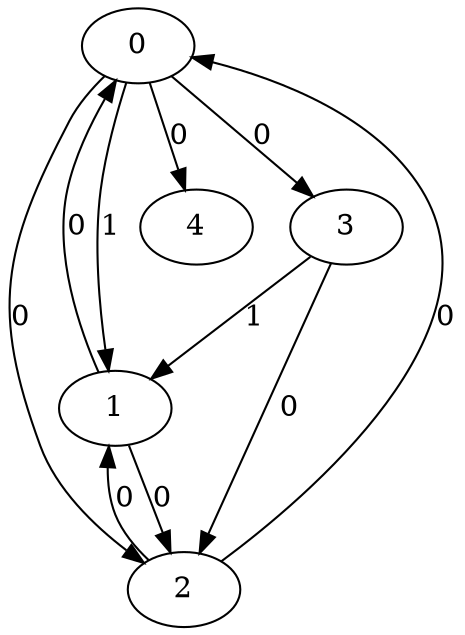 // Source:3191 Canonical: -1 1 0 0 0 0 -1 0 -1 -1 0 0 -1 -1 -1 -1 1 0 -1 -1 -1 -1 -1 -1 -1
digraph HRA_from_3191_graph_000 {
  0 -> 1 [label="1"];
  0 -> 2 [label="0"];
  0 -> 3 [label="0"];
  1 -> 0 [label="0"];
  1 -> 2 [label="0"];
  2 -> 0 [label="0"];
  2 -> 1 [label="0"];
  3 -> 1 [label="1"];
  3 -> 2 [label="0"];
  0 -> 4 [label="0"];
}

// Source:3191 Canonical: -1 1 0 0 0 0 -1 0 -1 -1 0 0 -1 -1 -1 -1 1 0 -1 -1 0 -1 -1 -1 -1
digraph HRA_from_3191_graph_001 {
  0 -> 1 [label="1"];
  0 -> 2 [label="0"];
  0 -> 3 [label="0"];
  1 -> 0 [label="0"];
  1 -> 2 [label="0"];
  2 -> 0 [label="0"];
  2 -> 1 [label="0"];
  3 -> 1 [label="1"];
  3 -> 2 [label="0"];
  0 -> 4 [label="0"];
  4 -> 0 [label="0"];
}

// Source:3191 Canonical: -1 1 0 0 -1 0 -1 0 -1 0 0 0 -1 -1 -1 -1 1 0 -1 -1 -1 -1 -1 -1 -1
digraph HRA_from_3191_graph_002 {
  0 -> 1 [label="1"];
  0 -> 2 [label="0"];
  0 -> 3 [label="0"];
  1 -> 0 [label="0"];
  1 -> 2 [label="0"];
  2 -> 0 [label="0"];
  2 -> 1 [label="0"];
  3 -> 1 [label="1"];
  3 -> 2 [label="0"];
  1 -> 4 [label="0"];
}

// Source:3191 Canonical: -1 1 0 0 0 0 -1 0 -1 0 0 0 -1 -1 -1 -1 1 0 -1 -1 -1 -1 -1 -1 -1
digraph HRA_from_3191_graph_003 {
  0 -> 1 [label="1"];
  0 -> 2 [label="0"];
  0 -> 3 [label="0"];
  1 -> 0 [label="0"];
  1 -> 2 [label="0"];
  2 -> 0 [label="0"];
  2 -> 1 [label="0"];
  3 -> 1 [label="1"];
  3 -> 2 [label="0"];
  0 -> 4 [label="0"];
  1 -> 4 [label="0"];
}

// Source:3191 Canonical: -1 1 0 0 -1 0 -1 0 -1 0 0 0 -1 -1 -1 -1 1 0 -1 -1 0 -1 -1 -1 -1
digraph HRA_from_3191_graph_004 {
  0 -> 1 [label="1"];
  0 -> 2 [label="0"];
  0 -> 3 [label="0"];
  1 -> 0 [label="0"];
  1 -> 2 [label="0"];
  2 -> 0 [label="0"];
  2 -> 1 [label="0"];
  3 -> 1 [label="1"];
  3 -> 2 [label="0"];
  4 -> 0 [label="0"];
  1 -> 4 [label="0"];
}

// Source:3191 Canonical: -1 1 0 0 0 0 -1 0 -1 0 0 0 -1 -1 -1 -1 1 0 -1 -1 0 -1 -1 -1 -1
digraph HRA_from_3191_graph_005 {
  0 -> 1 [label="1"];
  0 -> 2 [label="0"];
  0 -> 3 [label="0"];
  1 -> 0 [label="0"];
  1 -> 2 [label="0"];
  2 -> 0 [label="0"];
  2 -> 1 [label="0"];
  3 -> 1 [label="1"];
  3 -> 2 [label="0"];
  0 -> 4 [label="0"];
  4 -> 0 [label="0"];
  1 -> 4 [label="0"];
}

// Source:3191 Canonical: -1 1 0 0 0 0 -1 0 -1 -1 0 0 -1 -1 -1 -1 1 0 -1 -1 -1 0 -1 -1 -1
digraph HRA_from_3191_graph_006 {
  0 -> 1 [label="1"];
  0 -> 2 [label="0"];
  0 -> 3 [label="0"];
  1 -> 0 [label="0"];
  1 -> 2 [label="0"];
  2 -> 0 [label="0"];
  2 -> 1 [label="0"];
  3 -> 1 [label="1"];
  3 -> 2 [label="0"];
  0 -> 4 [label="0"];
  4 -> 1 [label="0"];
}

// Source:3191 Canonical: -1 1 0 0 0 0 -1 0 -1 -1 0 0 -1 -1 -1 -1 1 0 -1 -1 0 0 -1 -1 -1
digraph HRA_from_3191_graph_007 {
  0 -> 1 [label="1"];
  0 -> 2 [label="0"];
  0 -> 3 [label="0"];
  1 -> 0 [label="0"];
  1 -> 2 [label="0"];
  2 -> 0 [label="0"];
  2 -> 1 [label="0"];
  3 -> 1 [label="1"];
  3 -> 2 [label="0"];
  0 -> 4 [label="0"];
  4 -> 0 [label="0"];
  4 -> 1 [label="0"];
}

// Source:3191 Canonical: -1 1 0 0 -1 0 -1 0 -1 0 0 0 -1 -1 -1 -1 1 0 -1 -1 -1 0 -1 -1 -1
digraph HRA_from_3191_graph_008 {
  0 -> 1 [label="1"];
  0 -> 2 [label="0"];
  0 -> 3 [label="0"];
  1 -> 0 [label="0"];
  1 -> 2 [label="0"];
  2 -> 0 [label="0"];
  2 -> 1 [label="0"];
  3 -> 1 [label="1"];
  3 -> 2 [label="0"];
  1 -> 4 [label="0"];
  4 -> 1 [label="0"];
}

// Source:3191 Canonical: -1 1 0 0 0 0 -1 0 -1 0 0 0 -1 -1 -1 -1 1 0 -1 -1 -1 0 -1 -1 -1
digraph HRA_from_3191_graph_009 {
  0 -> 1 [label="1"];
  0 -> 2 [label="0"];
  0 -> 3 [label="0"];
  1 -> 0 [label="0"];
  1 -> 2 [label="0"];
  2 -> 0 [label="0"];
  2 -> 1 [label="0"];
  3 -> 1 [label="1"];
  3 -> 2 [label="0"];
  0 -> 4 [label="0"];
  1 -> 4 [label="0"];
  4 -> 1 [label="0"];
}

// Source:3191 Canonical: -1 1 0 0 -1 0 -1 0 -1 0 0 0 -1 -1 -1 -1 1 0 -1 -1 0 0 -1 -1 -1
digraph HRA_from_3191_graph_010 {
  0 -> 1 [label="1"];
  0 -> 2 [label="0"];
  0 -> 3 [label="0"];
  1 -> 0 [label="0"];
  1 -> 2 [label="0"];
  2 -> 0 [label="0"];
  2 -> 1 [label="0"];
  3 -> 1 [label="1"];
  3 -> 2 [label="0"];
  4 -> 0 [label="0"];
  1 -> 4 [label="0"];
  4 -> 1 [label="0"];
}

// Source:3191 Canonical: -1 1 0 0 0 0 -1 0 -1 0 0 0 -1 -1 -1 -1 1 0 -1 -1 0 0 -1 -1 -1
digraph HRA_from_3191_graph_011 {
  0 -> 1 [label="1"];
  0 -> 2 [label="0"];
  0 -> 3 [label="0"];
  1 -> 0 [label="0"];
  1 -> 2 [label="0"];
  2 -> 0 [label="0"];
  2 -> 1 [label="0"];
  3 -> 1 [label="1"];
  3 -> 2 [label="0"];
  0 -> 4 [label="0"];
  4 -> 0 [label="0"];
  1 -> 4 [label="0"];
  4 -> 1 [label="0"];
}

// Source:3191 Canonical: -1 1 0 0 -1 0 -1 0 -1 -1 0 0 -1 -1 0 -1 1 0 -1 -1 -1 -1 -1 -1 -1
digraph HRA_from_3191_graph_012 {
  0 -> 1 [label="1"];
  0 -> 2 [label="0"];
  0 -> 3 [label="0"];
  1 -> 0 [label="0"];
  1 -> 2 [label="0"];
  2 -> 0 [label="0"];
  2 -> 1 [label="0"];
  3 -> 1 [label="1"];
  3 -> 2 [label="0"];
  2 -> 4 [label="0"];
}

// Source:3191 Canonical: -1 1 0 0 0 0 -1 0 -1 -1 0 0 -1 -1 0 -1 1 0 -1 -1 -1 -1 -1 -1 -1
digraph HRA_from_3191_graph_013 {
  0 -> 1 [label="1"];
  0 -> 2 [label="0"];
  0 -> 3 [label="0"];
  1 -> 0 [label="0"];
  1 -> 2 [label="0"];
  2 -> 0 [label="0"];
  2 -> 1 [label="0"];
  3 -> 1 [label="1"];
  3 -> 2 [label="0"];
  0 -> 4 [label="0"];
  2 -> 4 [label="0"];
}

// Source:3191 Canonical: -1 1 0 0 -1 0 -1 0 -1 -1 0 0 -1 -1 0 -1 1 0 -1 -1 0 -1 -1 -1 -1
digraph HRA_from_3191_graph_014 {
  0 -> 1 [label="1"];
  0 -> 2 [label="0"];
  0 -> 3 [label="0"];
  1 -> 0 [label="0"];
  1 -> 2 [label="0"];
  2 -> 0 [label="0"];
  2 -> 1 [label="0"];
  3 -> 1 [label="1"];
  3 -> 2 [label="0"];
  4 -> 0 [label="0"];
  2 -> 4 [label="0"];
}

// Source:3191 Canonical: -1 1 0 0 0 0 -1 0 -1 -1 0 0 -1 -1 0 -1 1 0 -1 -1 0 -1 -1 -1 -1
digraph HRA_from_3191_graph_015 {
  0 -> 1 [label="1"];
  0 -> 2 [label="0"];
  0 -> 3 [label="0"];
  1 -> 0 [label="0"];
  1 -> 2 [label="0"];
  2 -> 0 [label="0"];
  2 -> 1 [label="0"];
  3 -> 1 [label="1"];
  3 -> 2 [label="0"];
  0 -> 4 [label="0"];
  4 -> 0 [label="0"];
  2 -> 4 [label="0"];
}

// Source:3191 Canonical: -1 1 0 0 -1 0 -1 0 -1 0 0 0 -1 -1 0 -1 1 0 -1 -1 -1 -1 -1 -1 -1
digraph HRA_from_3191_graph_016 {
  0 -> 1 [label="1"];
  0 -> 2 [label="0"];
  0 -> 3 [label="0"];
  1 -> 0 [label="0"];
  1 -> 2 [label="0"];
  2 -> 0 [label="0"];
  2 -> 1 [label="0"];
  3 -> 1 [label="1"];
  3 -> 2 [label="0"];
  1 -> 4 [label="0"];
  2 -> 4 [label="0"];
}

// Source:3191 Canonical: -1 1 0 0 0 0 -1 0 -1 0 0 0 -1 -1 0 -1 1 0 -1 -1 -1 -1 -1 -1 -1
digraph HRA_from_3191_graph_017 {
  0 -> 1 [label="1"];
  0 -> 2 [label="0"];
  0 -> 3 [label="0"];
  1 -> 0 [label="0"];
  1 -> 2 [label="0"];
  2 -> 0 [label="0"];
  2 -> 1 [label="0"];
  3 -> 1 [label="1"];
  3 -> 2 [label="0"];
  0 -> 4 [label="0"];
  1 -> 4 [label="0"];
  2 -> 4 [label="0"];
}

// Source:3191 Canonical: -1 1 0 0 -1 0 -1 0 -1 0 0 0 -1 -1 0 -1 1 0 -1 -1 0 -1 -1 -1 -1
digraph HRA_from_3191_graph_018 {
  0 -> 1 [label="1"];
  0 -> 2 [label="0"];
  0 -> 3 [label="0"];
  1 -> 0 [label="0"];
  1 -> 2 [label="0"];
  2 -> 0 [label="0"];
  2 -> 1 [label="0"];
  3 -> 1 [label="1"];
  3 -> 2 [label="0"];
  4 -> 0 [label="0"];
  1 -> 4 [label="0"];
  2 -> 4 [label="0"];
}

// Source:3191 Canonical: -1 1 0 0 0 0 -1 0 -1 0 0 0 -1 -1 0 -1 1 0 -1 -1 0 -1 -1 -1 -1
digraph HRA_from_3191_graph_019 {
  0 -> 1 [label="1"];
  0 -> 2 [label="0"];
  0 -> 3 [label="0"];
  1 -> 0 [label="0"];
  1 -> 2 [label="0"];
  2 -> 0 [label="0"];
  2 -> 1 [label="0"];
  3 -> 1 [label="1"];
  3 -> 2 [label="0"];
  0 -> 4 [label="0"];
  4 -> 0 [label="0"];
  1 -> 4 [label="0"];
  2 -> 4 [label="0"];
}

// Source:3191 Canonical: -1 1 0 0 -1 0 -1 0 -1 -1 0 0 -1 -1 0 -1 1 0 -1 -1 -1 0 -1 -1 -1
digraph HRA_from_3191_graph_020 {
  0 -> 1 [label="1"];
  0 -> 2 [label="0"];
  0 -> 3 [label="0"];
  1 -> 0 [label="0"];
  1 -> 2 [label="0"];
  2 -> 0 [label="0"];
  2 -> 1 [label="0"];
  3 -> 1 [label="1"];
  3 -> 2 [label="0"];
  4 -> 1 [label="0"];
  2 -> 4 [label="0"];
}

// Source:3191 Canonical: -1 1 0 0 0 0 -1 0 -1 -1 0 0 -1 -1 0 -1 1 0 -1 -1 -1 0 -1 -1 -1
digraph HRA_from_3191_graph_021 {
  0 -> 1 [label="1"];
  0 -> 2 [label="0"];
  0 -> 3 [label="0"];
  1 -> 0 [label="0"];
  1 -> 2 [label="0"];
  2 -> 0 [label="0"];
  2 -> 1 [label="0"];
  3 -> 1 [label="1"];
  3 -> 2 [label="0"];
  0 -> 4 [label="0"];
  4 -> 1 [label="0"];
  2 -> 4 [label="0"];
}

// Source:3191 Canonical: -1 1 0 0 -1 0 -1 0 -1 -1 0 0 -1 -1 0 -1 1 0 -1 -1 0 0 -1 -1 -1
digraph HRA_from_3191_graph_022 {
  0 -> 1 [label="1"];
  0 -> 2 [label="0"];
  0 -> 3 [label="0"];
  1 -> 0 [label="0"];
  1 -> 2 [label="0"];
  2 -> 0 [label="0"];
  2 -> 1 [label="0"];
  3 -> 1 [label="1"];
  3 -> 2 [label="0"];
  4 -> 0 [label="0"];
  4 -> 1 [label="0"];
  2 -> 4 [label="0"];
}

// Source:3191 Canonical: -1 1 0 0 0 0 -1 0 -1 -1 0 0 -1 -1 0 -1 1 0 -1 -1 0 0 -1 -1 -1
digraph HRA_from_3191_graph_023 {
  0 -> 1 [label="1"];
  0 -> 2 [label="0"];
  0 -> 3 [label="0"];
  1 -> 0 [label="0"];
  1 -> 2 [label="0"];
  2 -> 0 [label="0"];
  2 -> 1 [label="0"];
  3 -> 1 [label="1"];
  3 -> 2 [label="0"];
  0 -> 4 [label="0"];
  4 -> 0 [label="0"];
  4 -> 1 [label="0"];
  2 -> 4 [label="0"];
}

// Source:3191 Canonical: -1 1 0 0 -1 0 -1 0 -1 0 0 0 -1 -1 0 -1 1 0 -1 -1 -1 0 -1 -1 -1
digraph HRA_from_3191_graph_024 {
  0 -> 1 [label="1"];
  0 -> 2 [label="0"];
  0 -> 3 [label="0"];
  1 -> 0 [label="0"];
  1 -> 2 [label="0"];
  2 -> 0 [label="0"];
  2 -> 1 [label="0"];
  3 -> 1 [label="1"];
  3 -> 2 [label="0"];
  1 -> 4 [label="0"];
  4 -> 1 [label="0"];
  2 -> 4 [label="0"];
}

// Source:3191 Canonical: -1 1 0 0 0 0 -1 0 -1 0 0 0 -1 -1 0 -1 1 0 -1 -1 -1 0 -1 -1 -1
digraph HRA_from_3191_graph_025 {
  0 -> 1 [label="1"];
  0 -> 2 [label="0"];
  0 -> 3 [label="0"];
  1 -> 0 [label="0"];
  1 -> 2 [label="0"];
  2 -> 0 [label="0"];
  2 -> 1 [label="0"];
  3 -> 1 [label="1"];
  3 -> 2 [label="0"];
  0 -> 4 [label="0"];
  1 -> 4 [label="0"];
  4 -> 1 [label="0"];
  2 -> 4 [label="0"];
}

// Source:3191 Canonical: -1 1 0 0 -1 0 -1 0 -1 0 0 0 -1 -1 0 -1 1 0 -1 -1 0 0 -1 -1 -1
digraph HRA_from_3191_graph_026 {
  0 -> 1 [label="1"];
  0 -> 2 [label="0"];
  0 -> 3 [label="0"];
  1 -> 0 [label="0"];
  1 -> 2 [label="0"];
  2 -> 0 [label="0"];
  2 -> 1 [label="0"];
  3 -> 1 [label="1"];
  3 -> 2 [label="0"];
  4 -> 0 [label="0"];
  1 -> 4 [label="0"];
  4 -> 1 [label="0"];
  2 -> 4 [label="0"];
}

// Source:3191 Canonical: -1 1 0 0 0 0 -1 0 -1 0 0 0 -1 -1 0 -1 1 0 -1 -1 0 0 -1 -1 -1
digraph HRA_from_3191_graph_027 {
  0 -> 1 [label="1"];
  0 -> 2 [label="0"];
  0 -> 3 [label="0"];
  1 -> 0 [label="0"];
  1 -> 2 [label="0"];
  2 -> 0 [label="0"];
  2 -> 1 [label="0"];
  3 -> 1 [label="1"];
  3 -> 2 [label="0"];
  0 -> 4 [label="0"];
  4 -> 0 [label="0"];
  1 -> 4 [label="0"];
  4 -> 1 [label="0"];
  2 -> 4 [label="0"];
}

// Source:3191 Canonical: -1 1 0 0 0 0 -1 0 -1 -1 0 0 -1 -1 -1 -1 1 0 -1 -1 -1 -1 0 -1 -1
digraph HRA_from_3191_graph_028 {
  0 -> 1 [label="1"];
  0 -> 2 [label="0"];
  0 -> 3 [label="0"];
  1 -> 0 [label="0"];
  1 -> 2 [label="0"];
  2 -> 0 [label="0"];
  2 -> 1 [label="0"];
  3 -> 1 [label="1"];
  3 -> 2 [label="0"];
  0 -> 4 [label="0"];
  4 -> 2 [label="0"];
}

// Source:3191 Canonical: -1 1 0 0 0 0 -1 0 -1 -1 0 0 -1 -1 -1 -1 1 0 -1 -1 0 -1 0 -1 -1
digraph HRA_from_3191_graph_029 {
  0 -> 1 [label="1"];
  0 -> 2 [label="0"];
  0 -> 3 [label="0"];
  1 -> 0 [label="0"];
  1 -> 2 [label="0"];
  2 -> 0 [label="0"];
  2 -> 1 [label="0"];
  3 -> 1 [label="1"];
  3 -> 2 [label="0"];
  0 -> 4 [label="0"];
  4 -> 0 [label="0"];
  4 -> 2 [label="0"];
}

// Source:3191 Canonical: -1 1 0 0 -1 0 -1 0 -1 0 0 0 -1 -1 -1 -1 1 0 -1 -1 -1 -1 0 -1 -1
digraph HRA_from_3191_graph_030 {
  0 -> 1 [label="1"];
  0 -> 2 [label="0"];
  0 -> 3 [label="0"];
  1 -> 0 [label="0"];
  1 -> 2 [label="0"];
  2 -> 0 [label="0"];
  2 -> 1 [label="0"];
  3 -> 1 [label="1"];
  3 -> 2 [label="0"];
  1 -> 4 [label="0"];
  4 -> 2 [label="0"];
}

// Source:3191 Canonical: -1 1 0 0 0 0 -1 0 -1 0 0 0 -1 -1 -1 -1 1 0 -1 -1 -1 -1 0 -1 -1
digraph HRA_from_3191_graph_031 {
  0 -> 1 [label="1"];
  0 -> 2 [label="0"];
  0 -> 3 [label="0"];
  1 -> 0 [label="0"];
  1 -> 2 [label="0"];
  2 -> 0 [label="0"];
  2 -> 1 [label="0"];
  3 -> 1 [label="1"];
  3 -> 2 [label="0"];
  0 -> 4 [label="0"];
  1 -> 4 [label="0"];
  4 -> 2 [label="0"];
}

// Source:3191 Canonical: -1 1 0 0 -1 0 -1 0 -1 0 0 0 -1 -1 -1 -1 1 0 -1 -1 0 -1 0 -1 -1
digraph HRA_from_3191_graph_032 {
  0 -> 1 [label="1"];
  0 -> 2 [label="0"];
  0 -> 3 [label="0"];
  1 -> 0 [label="0"];
  1 -> 2 [label="0"];
  2 -> 0 [label="0"];
  2 -> 1 [label="0"];
  3 -> 1 [label="1"];
  3 -> 2 [label="0"];
  4 -> 0 [label="0"];
  1 -> 4 [label="0"];
  4 -> 2 [label="0"];
}

// Source:3191 Canonical: -1 1 0 0 0 0 -1 0 -1 0 0 0 -1 -1 -1 -1 1 0 -1 -1 0 -1 0 -1 -1
digraph HRA_from_3191_graph_033 {
  0 -> 1 [label="1"];
  0 -> 2 [label="0"];
  0 -> 3 [label="0"];
  1 -> 0 [label="0"];
  1 -> 2 [label="0"];
  2 -> 0 [label="0"];
  2 -> 1 [label="0"];
  3 -> 1 [label="1"];
  3 -> 2 [label="0"];
  0 -> 4 [label="0"];
  4 -> 0 [label="0"];
  1 -> 4 [label="0"];
  4 -> 2 [label="0"];
}

// Source:3191 Canonical: -1 1 0 0 0 0 -1 0 -1 -1 0 0 -1 -1 -1 -1 1 0 -1 -1 -1 0 0 -1 -1
digraph HRA_from_3191_graph_034 {
  0 -> 1 [label="1"];
  0 -> 2 [label="0"];
  0 -> 3 [label="0"];
  1 -> 0 [label="0"];
  1 -> 2 [label="0"];
  2 -> 0 [label="0"];
  2 -> 1 [label="0"];
  3 -> 1 [label="1"];
  3 -> 2 [label="0"];
  0 -> 4 [label="0"];
  4 -> 1 [label="0"];
  4 -> 2 [label="0"];
}

// Source:3191 Canonical: -1 1 0 0 0 0 -1 0 -1 -1 0 0 -1 -1 -1 -1 1 0 -1 -1 0 0 0 -1 -1
digraph HRA_from_3191_graph_035 {
  0 -> 1 [label="1"];
  0 -> 2 [label="0"];
  0 -> 3 [label="0"];
  1 -> 0 [label="0"];
  1 -> 2 [label="0"];
  2 -> 0 [label="0"];
  2 -> 1 [label="0"];
  3 -> 1 [label="1"];
  3 -> 2 [label="0"];
  0 -> 4 [label="0"];
  4 -> 0 [label="0"];
  4 -> 1 [label="0"];
  4 -> 2 [label="0"];
}

// Source:3191 Canonical: -1 1 0 0 -1 0 -1 0 -1 0 0 0 -1 -1 -1 -1 1 0 -1 -1 -1 0 0 -1 -1
digraph HRA_from_3191_graph_036 {
  0 -> 1 [label="1"];
  0 -> 2 [label="0"];
  0 -> 3 [label="0"];
  1 -> 0 [label="0"];
  1 -> 2 [label="0"];
  2 -> 0 [label="0"];
  2 -> 1 [label="0"];
  3 -> 1 [label="1"];
  3 -> 2 [label="0"];
  1 -> 4 [label="0"];
  4 -> 1 [label="0"];
  4 -> 2 [label="0"];
}

// Source:3191 Canonical: -1 1 0 0 0 0 -1 0 -1 0 0 0 -1 -1 -1 -1 1 0 -1 -1 -1 0 0 -1 -1
digraph HRA_from_3191_graph_037 {
  0 -> 1 [label="1"];
  0 -> 2 [label="0"];
  0 -> 3 [label="0"];
  1 -> 0 [label="0"];
  1 -> 2 [label="0"];
  2 -> 0 [label="0"];
  2 -> 1 [label="0"];
  3 -> 1 [label="1"];
  3 -> 2 [label="0"];
  0 -> 4 [label="0"];
  1 -> 4 [label="0"];
  4 -> 1 [label="0"];
  4 -> 2 [label="0"];
}

// Source:3191 Canonical: -1 1 0 0 -1 0 -1 0 -1 0 0 0 -1 -1 -1 -1 1 0 -1 -1 0 0 0 -1 -1
digraph HRA_from_3191_graph_038 {
  0 -> 1 [label="1"];
  0 -> 2 [label="0"];
  0 -> 3 [label="0"];
  1 -> 0 [label="0"];
  1 -> 2 [label="0"];
  2 -> 0 [label="0"];
  2 -> 1 [label="0"];
  3 -> 1 [label="1"];
  3 -> 2 [label="0"];
  4 -> 0 [label="0"];
  1 -> 4 [label="0"];
  4 -> 1 [label="0"];
  4 -> 2 [label="0"];
}

// Source:3191 Canonical: -1 1 0 0 0 0 -1 0 -1 0 0 0 -1 -1 -1 -1 1 0 -1 -1 0 0 0 -1 -1
digraph HRA_from_3191_graph_039 {
  0 -> 1 [label="1"];
  0 -> 2 [label="0"];
  0 -> 3 [label="0"];
  1 -> 0 [label="0"];
  1 -> 2 [label="0"];
  2 -> 0 [label="0"];
  2 -> 1 [label="0"];
  3 -> 1 [label="1"];
  3 -> 2 [label="0"];
  0 -> 4 [label="0"];
  4 -> 0 [label="0"];
  1 -> 4 [label="0"];
  4 -> 1 [label="0"];
  4 -> 2 [label="0"];
}

// Source:3191 Canonical: -1 1 0 0 -1 0 -1 0 -1 -1 0 0 -1 -1 0 -1 1 0 -1 -1 -1 -1 0 -1 -1
digraph HRA_from_3191_graph_040 {
  0 -> 1 [label="1"];
  0 -> 2 [label="0"];
  0 -> 3 [label="0"];
  1 -> 0 [label="0"];
  1 -> 2 [label="0"];
  2 -> 0 [label="0"];
  2 -> 1 [label="0"];
  3 -> 1 [label="1"];
  3 -> 2 [label="0"];
  2 -> 4 [label="0"];
  4 -> 2 [label="0"];
}

// Source:3191 Canonical: -1 1 0 0 0 0 -1 0 -1 -1 0 0 -1 -1 0 -1 1 0 -1 -1 -1 -1 0 -1 -1
digraph HRA_from_3191_graph_041 {
  0 -> 1 [label="1"];
  0 -> 2 [label="0"];
  0 -> 3 [label="0"];
  1 -> 0 [label="0"];
  1 -> 2 [label="0"];
  2 -> 0 [label="0"];
  2 -> 1 [label="0"];
  3 -> 1 [label="1"];
  3 -> 2 [label="0"];
  0 -> 4 [label="0"];
  2 -> 4 [label="0"];
  4 -> 2 [label="0"];
}

// Source:3191 Canonical: -1 1 0 0 -1 0 -1 0 -1 -1 0 0 -1 -1 0 -1 1 0 -1 -1 0 -1 0 -1 -1
digraph HRA_from_3191_graph_042 {
  0 -> 1 [label="1"];
  0 -> 2 [label="0"];
  0 -> 3 [label="0"];
  1 -> 0 [label="0"];
  1 -> 2 [label="0"];
  2 -> 0 [label="0"];
  2 -> 1 [label="0"];
  3 -> 1 [label="1"];
  3 -> 2 [label="0"];
  4 -> 0 [label="0"];
  2 -> 4 [label="0"];
  4 -> 2 [label="0"];
}

// Source:3191 Canonical: -1 1 0 0 0 0 -1 0 -1 -1 0 0 -1 -1 0 -1 1 0 -1 -1 0 -1 0 -1 -1
digraph HRA_from_3191_graph_043 {
  0 -> 1 [label="1"];
  0 -> 2 [label="0"];
  0 -> 3 [label="0"];
  1 -> 0 [label="0"];
  1 -> 2 [label="0"];
  2 -> 0 [label="0"];
  2 -> 1 [label="0"];
  3 -> 1 [label="1"];
  3 -> 2 [label="0"];
  0 -> 4 [label="0"];
  4 -> 0 [label="0"];
  2 -> 4 [label="0"];
  4 -> 2 [label="0"];
}

// Source:3191 Canonical: -1 1 0 0 -1 0 -1 0 -1 0 0 0 -1 -1 0 -1 1 0 -1 -1 -1 -1 0 -1 -1
digraph HRA_from_3191_graph_044 {
  0 -> 1 [label="1"];
  0 -> 2 [label="0"];
  0 -> 3 [label="0"];
  1 -> 0 [label="0"];
  1 -> 2 [label="0"];
  2 -> 0 [label="0"];
  2 -> 1 [label="0"];
  3 -> 1 [label="1"];
  3 -> 2 [label="0"];
  1 -> 4 [label="0"];
  2 -> 4 [label="0"];
  4 -> 2 [label="0"];
}

// Source:3191 Canonical: -1 1 0 0 0 0 -1 0 -1 0 0 0 -1 -1 0 -1 1 0 -1 -1 -1 -1 0 -1 -1
digraph HRA_from_3191_graph_045 {
  0 -> 1 [label="1"];
  0 -> 2 [label="0"];
  0 -> 3 [label="0"];
  1 -> 0 [label="0"];
  1 -> 2 [label="0"];
  2 -> 0 [label="0"];
  2 -> 1 [label="0"];
  3 -> 1 [label="1"];
  3 -> 2 [label="0"];
  0 -> 4 [label="0"];
  1 -> 4 [label="0"];
  2 -> 4 [label="0"];
  4 -> 2 [label="0"];
}

// Source:3191 Canonical: -1 1 0 0 -1 0 -1 0 -1 0 0 0 -1 -1 0 -1 1 0 -1 -1 0 -1 0 -1 -1
digraph HRA_from_3191_graph_046 {
  0 -> 1 [label="1"];
  0 -> 2 [label="0"];
  0 -> 3 [label="0"];
  1 -> 0 [label="0"];
  1 -> 2 [label="0"];
  2 -> 0 [label="0"];
  2 -> 1 [label="0"];
  3 -> 1 [label="1"];
  3 -> 2 [label="0"];
  4 -> 0 [label="0"];
  1 -> 4 [label="0"];
  2 -> 4 [label="0"];
  4 -> 2 [label="0"];
}

// Source:3191 Canonical: -1 1 0 0 0 0 -1 0 -1 0 0 0 -1 -1 0 -1 1 0 -1 -1 0 -1 0 -1 -1
digraph HRA_from_3191_graph_047 {
  0 -> 1 [label="1"];
  0 -> 2 [label="0"];
  0 -> 3 [label="0"];
  1 -> 0 [label="0"];
  1 -> 2 [label="0"];
  2 -> 0 [label="0"];
  2 -> 1 [label="0"];
  3 -> 1 [label="1"];
  3 -> 2 [label="0"];
  0 -> 4 [label="0"];
  4 -> 0 [label="0"];
  1 -> 4 [label="0"];
  2 -> 4 [label="0"];
  4 -> 2 [label="0"];
}

// Source:3191 Canonical: -1 1 0 0 -1 0 -1 0 -1 -1 0 0 -1 -1 0 -1 1 0 -1 -1 -1 0 0 -1 -1
digraph HRA_from_3191_graph_048 {
  0 -> 1 [label="1"];
  0 -> 2 [label="0"];
  0 -> 3 [label="0"];
  1 -> 0 [label="0"];
  1 -> 2 [label="0"];
  2 -> 0 [label="0"];
  2 -> 1 [label="0"];
  3 -> 1 [label="1"];
  3 -> 2 [label="0"];
  4 -> 1 [label="0"];
  2 -> 4 [label="0"];
  4 -> 2 [label="0"];
}

// Source:3191 Canonical: -1 1 0 0 0 0 -1 0 -1 -1 0 0 -1 -1 0 -1 1 0 -1 -1 -1 0 0 -1 -1
digraph HRA_from_3191_graph_049 {
  0 -> 1 [label="1"];
  0 -> 2 [label="0"];
  0 -> 3 [label="0"];
  1 -> 0 [label="0"];
  1 -> 2 [label="0"];
  2 -> 0 [label="0"];
  2 -> 1 [label="0"];
  3 -> 1 [label="1"];
  3 -> 2 [label="0"];
  0 -> 4 [label="0"];
  4 -> 1 [label="0"];
  2 -> 4 [label="0"];
  4 -> 2 [label="0"];
}

// Source:3191 Canonical: -1 1 0 0 -1 0 -1 0 -1 -1 0 0 -1 -1 0 -1 1 0 -1 -1 0 0 0 -1 -1
digraph HRA_from_3191_graph_050 {
  0 -> 1 [label="1"];
  0 -> 2 [label="0"];
  0 -> 3 [label="0"];
  1 -> 0 [label="0"];
  1 -> 2 [label="0"];
  2 -> 0 [label="0"];
  2 -> 1 [label="0"];
  3 -> 1 [label="1"];
  3 -> 2 [label="0"];
  4 -> 0 [label="0"];
  4 -> 1 [label="0"];
  2 -> 4 [label="0"];
  4 -> 2 [label="0"];
}

// Source:3191 Canonical: -1 1 0 0 0 0 -1 0 -1 -1 0 0 -1 -1 0 -1 1 0 -1 -1 0 0 0 -1 -1
digraph HRA_from_3191_graph_051 {
  0 -> 1 [label="1"];
  0 -> 2 [label="0"];
  0 -> 3 [label="0"];
  1 -> 0 [label="0"];
  1 -> 2 [label="0"];
  2 -> 0 [label="0"];
  2 -> 1 [label="0"];
  3 -> 1 [label="1"];
  3 -> 2 [label="0"];
  0 -> 4 [label="0"];
  4 -> 0 [label="0"];
  4 -> 1 [label="0"];
  2 -> 4 [label="0"];
  4 -> 2 [label="0"];
}

// Source:3191 Canonical: -1 1 0 0 -1 0 -1 0 -1 0 0 0 -1 -1 0 -1 1 0 -1 -1 -1 0 0 -1 -1
digraph HRA_from_3191_graph_052 {
  0 -> 1 [label="1"];
  0 -> 2 [label="0"];
  0 -> 3 [label="0"];
  1 -> 0 [label="0"];
  1 -> 2 [label="0"];
  2 -> 0 [label="0"];
  2 -> 1 [label="0"];
  3 -> 1 [label="1"];
  3 -> 2 [label="0"];
  1 -> 4 [label="0"];
  4 -> 1 [label="0"];
  2 -> 4 [label="0"];
  4 -> 2 [label="0"];
}

// Source:3191 Canonical: -1 1 0 0 0 0 -1 0 -1 0 0 0 -1 -1 0 -1 1 0 -1 -1 -1 0 0 -1 -1
digraph HRA_from_3191_graph_053 {
  0 -> 1 [label="1"];
  0 -> 2 [label="0"];
  0 -> 3 [label="0"];
  1 -> 0 [label="0"];
  1 -> 2 [label="0"];
  2 -> 0 [label="0"];
  2 -> 1 [label="0"];
  3 -> 1 [label="1"];
  3 -> 2 [label="0"];
  0 -> 4 [label="0"];
  1 -> 4 [label="0"];
  4 -> 1 [label="0"];
  2 -> 4 [label="0"];
  4 -> 2 [label="0"];
}

// Source:3191 Canonical: -1 1 0 0 -1 0 -1 0 -1 0 0 0 -1 -1 0 -1 1 0 -1 -1 0 0 0 -1 -1
digraph HRA_from_3191_graph_054 {
  0 -> 1 [label="1"];
  0 -> 2 [label="0"];
  0 -> 3 [label="0"];
  1 -> 0 [label="0"];
  1 -> 2 [label="0"];
  2 -> 0 [label="0"];
  2 -> 1 [label="0"];
  3 -> 1 [label="1"];
  3 -> 2 [label="0"];
  4 -> 0 [label="0"];
  1 -> 4 [label="0"];
  4 -> 1 [label="0"];
  2 -> 4 [label="0"];
  4 -> 2 [label="0"];
}

// Source:3191 Canonical: -1 1 0 0 0 0 -1 0 -1 0 0 0 -1 -1 0 -1 1 0 -1 -1 0 0 0 -1 -1
digraph HRA_from_3191_graph_055 {
  0 -> 1 [label="1"];
  0 -> 2 [label="0"];
  0 -> 3 [label="0"];
  1 -> 0 [label="0"];
  1 -> 2 [label="0"];
  2 -> 0 [label="0"];
  2 -> 1 [label="0"];
  3 -> 1 [label="1"];
  3 -> 2 [label="0"];
  0 -> 4 [label="0"];
  4 -> 0 [label="0"];
  1 -> 4 [label="0"];
  4 -> 1 [label="0"];
  2 -> 4 [label="0"];
  4 -> 2 [label="0"];
}

// Source:3191 Canonical: -1 1 0 0 -1 0 -1 0 -1 -1 0 0 -1 -1 -1 -1 1 0 -1 0 -1 -1 -1 -1 -1
digraph HRA_from_3191_graph_056 {
  0 -> 1 [label="1"];
  0 -> 2 [label="0"];
  0 -> 3 [label="0"];
  1 -> 0 [label="0"];
  1 -> 2 [label="0"];
  2 -> 0 [label="0"];
  2 -> 1 [label="0"];
  3 -> 1 [label="1"];
  3 -> 2 [label="0"];
  3 -> 4 [label="0"];
}

// Source:3191 Canonical: -1 1 0 0 0 0 -1 0 -1 -1 0 0 -1 -1 -1 -1 1 0 -1 0 -1 -1 -1 -1 -1
digraph HRA_from_3191_graph_057 {
  0 -> 1 [label="1"];
  0 -> 2 [label="0"];
  0 -> 3 [label="0"];
  1 -> 0 [label="0"];
  1 -> 2 [label="0"];
  2 -> 0 [label="0"];
  2 -> 1 [label="0"];
  3 -> 1 [label="1"];
  3 -> 2 [label="0"];
  0 -> 4 [label="0"];
  3 -> 4 [label="0"];
}

// Source:3191 Canonical: -1 1 0 0 -1 0 -1 0 -1 -1 0 0 -1 -1 -1 -1 1 0 -1 0 0 -1 -1 -1 -1
digraph HRA_from_3191_graph_058 {
  0 -> 1 [label="1"];
  0 -> 2 [label="0"];
  0 -> 3 [label="0"];
  1 -> 0 [label="0"];
  1 -> 2 [label="0"];
  2 -> 0 [label="0"];
  2 -> 1 [label="0"];
  3 -> 1 [label="1"];
  3 -> 2 [label="0"];
  4 -> 0 [label="0"];
  3 -> 4 [label="0"];
}

// Source:3191 Canonical: -1 1 0 0 0 0 -1 0 -1 -1 0 0 -1 -1 -1 -1 1 0 -1 0 0 -1 -1 -1 -1
digraph HRA_from_3191_graph_059 {
  0 -> 1 [label="1"];
  0 -> 2 [label="0"];
  0 -> 3 [label="0"];
  1 -> 0 [label="0"];
  1 -> 2 [label="0"];
  2 -> 0 [label="0"];
  2 -> 1 [label="0"];
  3 -> 1 [label="1"];
  3 -> 2 [label="0"];
  0 -> 4 [label="0"];
  4 -> 0 [label="0"];
  3 -> 4 [label="0"];
}

// Source:3191 Canonical: -1 1 0 0 -1 0 -1 0 -1 0 0 0 -1 -1 -1 -1 1 0 -1 0 -1 -1 -1 -1 -1
digraph HRA_from_3191_graph_060 {
  0 -> 1 [label="1"];
  0 -> 2 [label="0"];
  0 -> 3 [label="0"];
  1 -> 0 [label="0"];
  1 -> 2 [label="0"];
  2 -> 0 [label="0"];
  2 -> 1 [label="0"];
  3 -> 1 [label="1"];
  3 -> 2 [label="0"];
  1 -> 4 [label="0"];
  3 -> 4 [label="0"];
}

// Source:3191 Canonical: -1 1 0 0 0 0 -1 0 -1 0 0 0 -1 -1 -1 -1 1 0 -1 0 -1 -1 -1 -1 -1
digraph HRA_from_3191_graph_061 {
  0 -> 1 [label="1"];
  0 -> 2 [label="0"];
  0 -> 3 [label="0"];
  1 -> 0 [label="0"];
  1 -> 2 [label="0"];
  2 -> 0 [label="0"];
  2 -> 1 [label="0"];
  3 -> 1 [label="1"];
  3 -> 2 [label="0"];
  0 -> 4 [label="0"];
  1 -> 4 [label="0"];
  3 -> 4 [label="0"];
}

// Source:3191 Canonical: -1 1 0 0 -1 0 -1 0 -1 0 0 0 -1 -1 -1 -1 1 0 -1 0 0 -1 -1 -1 -1
digraph HRA_from_3191_graph_062 {
  0 -> 1 [label="1"];
  0 -> 2 [label="0"];
  0 -> 3 [label="0"];
  1 -> 0 [label="0"];
  1 -> 2 [label="0"];
  2 -> 0 [label="0"];
  2 -> 1 [label="0"];
  3 -> 1 [label="1"];
  3 -> 2 [label="0"];
  4 -> 0 [label="0"];
  1 -> 4 [label="0"];
  3 -> 4 [label="0"];
}

// Source:3191 Canonical: -1 1 0 0 0 0 -1 0 -1 0 0 0 -1 -1 -1 -1 1 0 -1 0 0 -1 -1 -1 -1
digraph HRA_from_3191_graph_063 {
  0 -> 1 [label="1"];
  0 -> 2 [label="0"];
  0 -> 3 [label="0"];
  1 -> 0 [label="0"];
  1 -> 2 [label="0"];
  2 -> 0 [label="0"];
  2 -> 1 [label="0"];
  3 -> 1 [label="1"];
  3 -> 2 [label="0"];
  0 -> 4 [label="0"];
  4 -> 0 [label="0"];
  1 -> 4 [label="0"];
  3 -> 4 [label="0"];
}

// Source:3191 Canonical: -1 1 0 0 -1 0 -1 0 -1 -1 0 0 -1 -1 -1 -1 1 0 -1 0 -1 0 -1 -1 -1
digraph HRA_from_3191_graph_064 {
  0 -> 1 [label="1"];
  0 -> 2 [label="0"];
  0 -> 3 [label="0"];
  1 -> 0 [label="0"];
  1 -> 2 [label="0"];
  2 -> 0 [label="0"];
  2 -> 1 [label="0"];
  3 -> 1 [label="1"];
  3 -> 2 [label="0"];
  4 -> 1 [label="0"];
  3 -> 4 [label="0"];
}

// Source:3191 Canonical: -1 1 0 0 0 0 -1 0 -1 -1 0 0 -1 -1 -1 -1 1 0 -1 0 -1 0 -1 -1 -1
digraph HRA_from_3191_graph_065 {
  0 -> 1 [label="1"];
  0 -> 2 [label="0"];
  0 -> 3 [label="0"];
  1 -> 0 [label="0"];
  1 -> 2 [label="0"];
  2 -> 0 [label="0"];
  2 -> 1 [label="0"];
  3 -> 1 [label="1"];
  3 -> 2 [label="0"];
  0 -> 4 [label="0"];
  4 -> 1 [label="0"];
  3 -> 4 [label="0"];
}

// Source:3191 Canonical: -1 1 0 0 -1 0 -1 0 -1 -1 0 0 -1 -1 -1 -1 1 0 -1 0 0 0 -1 -1 -1
digraph HRA_from_3191_graph_066 {
  0 -> 1 [label="1"];
  0 -> 2 [label="0"];
  0 -> 3 [label="0"];
  1 -> 0 [label="0"];
  1 -> 2 [label="0"];
  2 -> 0 [label="0"];
  2 -> 1 [label="0"];
  3 -> 1 [label="1"];
  3 -> 2 [label="0"];
  4 -> 0 [label="0"];
  4 -> 1 [label="0"];
  3 -> 4 [label="0"];
}

// Source:3191 Canonical: -1 1 0 0 0 0 -1 0 -1 -1 0 0 -1 -1 -1 -1 1 0 -1 0 0 0 -1 -1 -1
digraph HRA_from_3191_graph_067 {
  0 -> 1 [label="1"];
  0 -> 2 [label="0"];
  0 -> 3 [label="0"];
  1 -> 0 [label="0"];
  1 -> 2 [label="0"];
  2 -> 0 [label="0"];
  2 -> 1 [label="0"];
  3 -> 1 [label="1"];
  3 -> 2 [label="0"];
  0 -> 4 [label="0"];
  4 -> 0 [label="0"];
  4 -> 1 [label="0"];
  3 -> 4 [label="0"];
}

// Source:3191 Canonical: -1 1 0 0 -1 0 -1 0 -1 0 0 0 -1 -1 -1 -1 1 0 -1 0 -1 0 -1 -1 -1
digraph HRA_from_3191_graph_068 {
  0 -> 1 [label="1"];
  0 -> 2 [label="0"];
  0 -> 3 [label="0"];
  1 -> 0 [label="0"];
  1 -> 2 [label="0"];
  2 -> 0 [label="0"];
  2 -> 1 [label="0"];
  3 -> 1 [label="1"];
  3 -> 2 [label="0"];
  1 -> 4 [label="0"];
  4 -> 1 [label="0"];
  3 -> 4 [label="0"];
}

// Source:3191 Canonical: -1 1 0 0 0 0 -1 0 -1 0 0 0 -1 -1 -1 -1 1 0 -1 0 -1 0 -1 -1 -1
digraph HRA_from_3191_graph_069 {
  0 -> 1 [label="1"];
  0 -> 2 [label="0"];
  0 -> 3 [label="0"];
  1 -> 0 [label="0"];
  1 -> 2 [label="0"];
  2 -> 0 [label="0"];
  2 -> 1 [label="0"];
  3 -> 1 [label="1"];
  3 -> 2 [label="0"];
  0 -> 4 [label="0"];
  1 -> 4 [label="0"];
  4 -> 1 [label="0"];
  3 -> 4 [label="0"];
}

// Source:3191 Canonical: -1 1 0 0 -1 0 -1 0 -1 0 0 0 -1 -1 -1 -1 1 0 -1 0 0 0 -1 -1 -1
digraph HRA_from_3191_graph_070 {
  0 -> 1 [label="1"];
  0 -> 2 [label="0"];
  0 -> 3 [label="0"];
  1 -> 0 [label="0"];
  1 -> 2 [label="0"];
  2 -> 0 [label="0"];
  2 -> 1 [label="0"];
  3 -> 1 [label="1"];
  3 -> 2 [label="0"];
  4 -> 0 [label="0"];
  1 -> 4 [label="0"];
  4 -> 1 [label="0"];
  3 -> 4 [label="0"];
}

// Source:3191 Canonical: -1 1 0 0 0 0 -1 0 -1 0 0 0 -1 -1 -1 -1 1 0 -1 0 0 0 -1 -1 -1
digraph HRA_from_3191_graph_071 {
  0 -> 1 [label="1"];
  0 -> 2 [label="0"];
  0 -> 3 [label="0"];
  1 -> 0 [label="0"];
  1 -> 2 [label="0"];
  2 -> 0 [label="0"];
  2 -> 1 [label="0"];
  3 -> 1 [label="1"];
  3 -> 2 [label="0"];
  0 -> 4 [label="0"];
  4 -> 0 [label="0"];
  1 -> 4 [label="0"];
  4 -> 1 [label="0"];
  3 -> 4 [label="0"];
}

// Source:3191 Canonical: -1 1 0 0 -1 0 -1 0 -1 -1 0 0 -1 -1 0 -1 1 0 -1 0 -1 -1 -1 -1 -1
digraph HRA_from_3191_graph_072 {
  0 -> 1 [label="1"];
  0 -> 2 [label="0"];
  0 -> 3 [label="0"];
  1 -> 0 [label="0"];
  1 -> 2 [label="0"];
  2 -> 0 [label="0"];
  2 -> 1 [label="0"];
  3 -> 1 [label="1"];
  3 -> 2 [label="0"];
  2 -> 4 [label="0"];
  3 -> 4 [label="0"];
}

// Source:3191 Canonical: -1 1 0 0 0 0 -1 0 -1 -1 0 0 -1 -1 0 -1 1 0 -1 0 -1 -1 -1 -1 -1
digraph HRA_from_3191_graph_073 {
  0 -> 1 [label="1"];
  0 -> 2 [label="0"];
  0 -> 3 [label="0"];
  1 -> 0 [label="0"];
  1 -> 2 [label="0"];
  2 -> 0 [label="0"];
  2 -> 1 [label="0"];
  3 -> 1 [label="1"];
  3 -> 2 [label="0"];
  0 -> 4 [label="0"];
  2 -> 4 [label="0"];
  3 -> 4 [label="0"];
}

// Source:3191 Canonical: -1 1 0 0 -1 0 -1 0 -1 -1 0 0 -1 -1 0 -1 1 0 -1 0 0 -1 -1 -1 -1
digraph HRA_from_3191_graph_074 {
  0 -> 1 [label="1"];
  0 -> 2 [label="0"];
  0 -> 3 [label="0"];
  1 -> 0 [label="0"];
  1 -> 2 [label="0"];
  2 -> 0 [label="0"];
  2 -> 1 [label="0"];
  3 -> 1 [label="1"];
  3 -> 2 [label="0"];
  4 -> 0 [label="0"];
  2 -> 4 [label="0"];
  3 -> 4 [label="0"];
}

// Source:3191 Canonical: -1 1 0 0 0 0 -1 0 -1 -1 0 0 -1 -1 0 -1 1 0 -1 0 0 -1 -1 -1 -1
digraph HRA_from_3191_graph_075 {
  0 -> 1 [label="1"];
  0 -> 2 [label="0"];
  0 -> 3 [label="0"];
  1 -> 0 [label="0"];
  1 -> 2 [label="0"];
  2 -> 0 [label="0"];
  2 -> 1 [label="0"];
  3 -> 1 [label="1"];
  3 -> 2 [label="0"];
  0 -> 4 [label="0"];
  4 -> 0 [label="0"];
  2 -> 4 [label="0"];
  3 -> 4 [label="0"];
}

// Source:3191 Canonical: -1 1 0 0 -1 0 -1 0 -1 0 0 0 -1 -1 0 -1 1 0 -1 0 -1 -1 -1 -1 -1
digraph HRA_from_3191_graph_076 {
  0 -> 1 [label="1"];
  0 -> 2 [label="0"];
  0 -> 3 [label="0"];
  1 -> 0 [label="0"];
  1 -> 2 [label="0"];
  2 -> 0 [label="0"];
  2 -> 1 [label="0"];
  3 -> 1 [label="1"];
  3 -> 2 [label="0"];
  1 -> 4 [label="0"];
  2 -> 4 [label="0"];
  3 -> 4 [label="0"];
}

// Source:3191 Canonical: -1 1 0 0 0 0 -1 0 -1 0 0 0 -1 -1 0 -1 1 0 -1 0 -1 -1 -1 -1 -1
digraph HRA_from_3191_graph_077 {
  0 -> 1 [label="1"];
  0 -> 2 [label="0"];
  0 -> 3 [label="0"];
  1 -> 0 [label="0"];
  1 -> 2 [label="0"];
  2 -> 0 [label="0"];
  2 -> 1 [label="0"];
  3 -> 1 [label="1"];
  3 -> 2 [label="0"];
  0 -> 4 [label="0"];
  1 -> 4 [label="0"];
  2 -> 4 [label="0"];
  3 -> 4 [label="0"];
}

// Source:3191 Canonical: -1 1 0 0 -1 0 -1 0 -1 0 0 0 -1 -1 0 -1 1 0 -1 0 0 -1 -1 -1 -1
digraph HRA_from_3191_graph_078 {
  0 -> 1 [label="1"];
  0 -> 2 [label="0"];
  0 -> 3 [label="0"];
  1 -> 0 [label="0"];
  1 -> 2 [label="0"];
  2 -> 0 [label="0"];
  2 -> 1 [label="0"];
  3 -> 1 [label="1"];
  3 -> 2 [label="0"];
  4 -> 0 [label="0"];
  1 -> 4 [label="0"];
  2 -> 4 [label="0"];
  3 -> 4 [label="0"];
}

// Source:3191 Canonical: -1 1 0 0 0 0 -1 0 -1 0 0 0 -1 -1 0 -1 1 0 -1 0 0 -1 -1 -1 -1
digraph HRA_from_3191_graph_079 {
  0 -> 1 [label="1"];
  0 -> 2 [label="0"];
  0 -> 3 [label="0"];
  1 -> 0 [label="0"];
  1 -> 2 [label="0"];
  2 -> 0 [label="0"];
  2 -> 1 [label="0"];
  3 -> 1 [label="1"];
  3 -> 2 [label="0"];
  0 -> 4 [label="0"];
  4 -> 0 [label="0"];
  1 -> 4 [label="0"];
  2 -> 4 [label="0"];
  3 -> 4 [label="0"];
}

// Source:3191 Canonical: -1 1 0 0 -1 0 -1 0 -1 -1 0 0 -1 -1 0 -1 1 0 -1 0 -1 0 -1 -1 -1
digraph HRA_from_3191_graph_080 {
  0 -> 1 [label="1"];
  0 -> 2 [label="0"];
  0 -> 3 [label="0"];
  1 -> 0 [label="0"];
  1 -> 2 [label="0"];
  2 -> 0 [label="0"];
  2 -> 1 [label="0"];
  3 -> 1 [label="1"];
  3 -> 2 [label="0"];
  4 -> 1 [label="0"];
  2 -> 4 [label="0"];
  3 -> 4 [label="0"];
}

// Source:3191 Canonical: -1 1 0 0 0 0 -1 0 -1 -1 0 0 -1 -1 0 -1 1 0 -1 0 -1 0 -1 -1 -1
digraph HRA_from_3191_graph_081 {
  0 -> 1 [label="1"];
  0 -> 2 [label="0"];
  0 -> 3 [label="0"];
  1 -> 0 [label="0"];
  1 -> 2 [label="0"];
  2 -> 0 [label="0"];
  2 -> 1 [label="0"];
  3 -> 1 [label="1"];
  3 -> 2 [label="0"];
  0 -> 4 [label="0"];
  4 -> 1 [label="0"];
  2 -> 4 [label="0"];
  3 -> 4 [label="0"];
}

// Source:3191 Canonical: -1 1 0 0 -1 0 -1 0 -1 -1 0 0 -1 -1 0 -1 1 0 -1 0 0 0 -1 -1 -1
digraph HRA_from_3191_graph_082 {
  0 -> 1 [label="1"];
  0 -> 2 [label="0"];
  0 -> 3 [label="0"];
  1 -> 0 [label="0"];
  1 -> 2 [label="0"];
  2 -> 0 [label="0"];
  2 -> 1 [label="0"];
  3 -> 1 [label="1"];
  3 -> 2 [label="0"];
  4 -> 0 [label="0"];
  4 -> 1 [label="0"];
  2 -> 4 [label="0"];
  3 -> 4 [label="0"];
}

// Source:3191 Canonical: -1 1 0 0 0 0 -1 0 -1 -1 0 0 -1 -1 0 -1 1 0 -1 0 0 0 -1 -1 -1
digraph HRA_from_3191_graph_083 {
  0 -> 1 [label="1"];
  0 -> 2 [label="0"];
  0 -> 3 [label="0"];
  1 -> 0 [label="0"];
  1 -> 2 [label="0"];
  2 -> 0 [label="0"];
  2 -> 1 [label="0"];
  3 -> 1 [label="1"];
  3 -> 2 [label="0"];
  0 -> 4 [label="0"];
  4 -> 0 [label="0"];
  4 -> 1 [label="0"];
  2 -> 4 [label="0"];
  3 -> 4 [label="0"];
}

// Source:3191 Canonical: -1 1 0 0 -1 0 -1 0 -1 0 0 0 -1 -1 0 -1 1 0 -1 0 -1 0 -1 -1 -1
digraph HRA_from_3191_graph_084 {
  0 -> 1 [label="1"];
  0 -> 2 [label="0"];
  0 -> 3 [label="0"];
  1 -> 0 [label="0"];
  1 -> 2 [label="0"];
  2 -> 0 [label="0"];
  2 -> 1 [label="0"];
  3 -> 1 [label="1"];
  3 -> 2 [label="0"];
  1 -> 4 [label="0"];
  4 -> 1 [label="0"];
  2 -> 4 [label="0"];
  3 -> 4 [label="0"];
}

// Source:3191 Canonical: -1 1 0 0 0 0 -1 0 -1 0 0 0 -1 -1 0 -1 1 0 -1 0 -1 0 -1 -1 -1
digraph HRA_from_3191_graph_085 {
  0 -> 1 [label="1"];
  0 -> 2 [label="0"];
  0 -> 3 [label="0"];
  1 -> 0 [label="0"];
  1 -> 2 [label="0"];
  2 -> 0 [label="0"];
  2 -> 1 [label="0"];
  3 -> 1 [label="1"];
  3 -> 2 [label="0"];
  0 -> 4 [label="0"];
  1 -> 4 [label="0"];
  4 -> 1 [label="0"];
  2 -> 4 [label="0"];
  3 -> 4 [label="0"];
}

// Source:3191 Canonical: -1 1 0 0 -1 0 -1 0 -1 0 0 0 -1 -1 0 -1 1 0 -1 0 0 0 -1 -1 -1
digraph HRA_from_3191_graph_086 {
  0 -> 1 [label="1"];
  0 -> 2 [label="0"];
  0 -> 3 [label="0"];
  1 -> 0 [label="0"];
  1 -> 2 [label="0"];
  2 -> 0 [label="0"];
  2 -> 1 [label="0"];
  3 -> 1 [label="1"];
  3 -> 2 [label="0"];
  4 -> 0 [label="0"];
  1 -> 4 [label="0"];
  4 -> 1 [label="0"];
  2 -> 4 [label="0"];
  3 -> 4 [label="0"];
}

// Source:3191 Canonical: -1 1 0 0 0 0 -1 0 -1 0 0 0 -1 -1 0 -1 1 0 -1 0 0 0 -1 -1 -1
digraph HRA_from_3191_graph_087 {
  0 -> 1 [label="1"];
  0 -> 2 [label="0"];
  0 -> 3 [label="0"];
  1 -> 0 [label="0"];
  1 -> 2 [label="0"];
  2 -> 0 [label="0"];
  2 -> 1 [label="0"];
  3 -> 1 [label="1"];
  3 -> 2 [label="0"];
  0 -> 4 [label="0"];
  4 -> 0 [label="0"];
  1 -> 4 [label="0"];
  4 -> 1 [label="0"];
  2 -> 4 [label="0"];
  3 -> 4 [label="0"];
}

// Source:3191 Canonical: -1 1 0 0 -1 0 -1 0 -1 -1 0 0 -1 -1 -1 -1 1 0 -1 0 -1 -1 0 -1 -1
digraph HRA_from_3191_graph_088 {
  0 -> 1 [label="1"];
  0 -> 2 [label="0"];
  0 -> 3 [label="0"];
  1 -> 0 [label="0"];
  1 -> 2 [label="0"];
  2 -> 0 [label="0"];
  2 -> 1 [label="0"];
  3 -> 1 [label="1"];
  3 -> 2 [label="0"];
  4 -> 2 [label="0"];
  3 -> 4 [label="0"];
}

// Source:3191 Canonical: -1 1 0 0 0 0 -1 0 -1 -1 0 0 -1 -1 -1 -1 1 0 -1 0 -1 -1 0 -1 -1
digraph HRA_from_3191_graph_089 {
  0 -> 1 [label="1"];
  0 -> 2 [label="0"];
  0 -> 3 [label="0"];
  1 -> 0 [label="0"];
  1 -> 2 [label="0"];
  2 -> 0 [label="0"];
  2 -> 1 [label="0"];
  3 -> 1 [label="1"];
  3 -> 2 [label="0"];
  0 -> 4 [label="0"];
  4 -> 2 [label="0"];
  3 -> 4 [label="0"];
}

// Source:3191 Canonical: -1 1 0 0 -1 0 -1 0 -1 -1 0 0 -1 -1 -1 -1 1 0 -1 0 0 -1 0 -1 -1
digraph HRA_from_3191_graph_090 {
  0 -> 1 [label="1"];
  0 -> 2 [label="0"];
  0 -> 3 [label="0"];
  1 -> 0 [label="0"];
  1 -> 2 [label="0"];
  2 -> 0 [label="0"];
  2 -> 1 [label="0"];
  3 -> 1 [label="1"];
  3 -> 2 [label="0"];
  4 -> 0 [label="0"];
  4 -> 2 [label="0"];
  3 -> 4 [label="0"];
}

// Source:3191 Canonical: -1 1 0 0 0 0 -1 0 -1 -1 0 0 -1 -1 -1 -1 1 0 -1 0 0 -1 0 -1 -1
digraph HRA_from_3191_graph_091 {
  0 -> 1 [label="1"];
  0 -> 2 [label="0"];
  0 -> 3 [label="0"];
  1 -> 0 [label="0"];
  1 -> 2 [label="0"];
  2 -> 0 [label="0"];
  2 -> 1 [label="0"];
  3 -> 1 [label="1"];
  3 -> 2 [label="0"];
  0 -> 4 [label="0"];
  4 -> 0 [label="0"];
  4 -> 2 [label="0"];
  3 -> 4 [label="0"];
}

// Source:3191 Canonical: -1 1 0 0 -1 0 -1 0 -1 0 0 0 -1 -1 -1 -1 1 0 -1 0 -1 -1 0 -1 -1
digraph HRA_from_3191_graph_092 {
  0 -> 1 [label="1"];
  0 -> 2 [label="0"];
  0 -> 3 [label="0"];
  1 -> 0 [label="0"];
  1 -> 2 [label="0"];
  2 -> 0 [label="0"];
  2 -> 1 [label="0"];
  3 -> 1 [label="1"];
  3 -> 2 [label="0"];
  1 -> 4 [label="0"];
  4 -> 2 [label="0"];
  3 -> 4 [label="0"];
}

// Source:3191 Canonical: -1 1 0 0 0 0 -1 0 -1 0 0 0 -1 -1 -1 -1 1 0 -1 0 -1 -1 0 -1 -1
digraph HRA_from_3191_graph_093 {
  0 -> 1 [label="1"];
  0 -> 2 [label="0"];
  0 -> 3 [label="0"];
  1 -> 0 [label="0"];
  1 -> 2 [label="0"];
  2 -> 0 [label="0"];
  2 -> 1 [label="0"];
  3 -> 1 [label="1"];
  3 -> 2 [label="0"];
  0 -> 4 [label="0"];
  1 -> 4 [label="0"];
  4 -> 2 [label="0"];
  3 -> 4 [label="0"];
}

// Source:3191 Canonical: -1 1 0 0 -1 0 -1 0 -1 0 0 0 -1 -1 -1 -1 1 0 -1 0 0 -1 0 -1 -1
digraph HRA_from_3191_graph_094 {
  0 -> 1 [label="1"];
  0 -> 2 [label="0"];
  0 -> 3 [label="0"];
  1 -> 0 [label="0"];
  1 -> 2 [label="0"];
  2 -> 0 [label="0"];
  2 -> 1 [label="0"];
  3 -> 1 [label="1"];
  3 -> 2 [label="0"];
  4 -> 0 [label="0"];
  1 -> 4 [label="0"];
  4 -> 2 [label="0"];
  3 -> 4 [label="0"];
}

// Source:3191 Canonical: -1 1 0 0 0 0 -1 0 -1 0 0 0 -1 -1 -1 -1 1 0 -1 0 0 -1 0 -1 -1
digraph HRA_from_3191_graph_095 {
  0 -> 1 [label="1"];
  0 -> 2 [label="0"];
  0 -> 3 [label="0"];
  1 -> 0 [label="0"];
  1 -> 2 [label="0"];
  2 -> 0 [label="0"];
  2 -> 1 [label="0"];
  3 -> 1 [label="1"];
  3 -> 2 [label="0"];
  0 -> 4 [label="0"];
  4 -> 0 [label="0"];
  1 -> 4 [label="0"];
  4 -> 2 [label="0"];
  3 -> 4 [label="0"];
}

// Source:3191 Canonical: -1 1 0 0 -1 0 -1 0 -1 -1 0 0 -1 -1 -1 -1 1 0 -1 0 -1 0 0 -1 -1
digraph HRA_from_3191_graph_096 {
  0 -> 1 [label="1"];
  0 -> 2 [label="0"];
  0 -> 3 [label="0"];
  1 -> 0 [label="0"];
  1 -> 2 [label="0"];
  2 -> 0 [label="0"];
  2 -> 1 [label="0"];
  3 -> 1 [label="1"];
  3 -> 2 [label="0"];
  4 -> 1 [label="0"];
  4 -> 2 [label="0"];
  3 -> 4 [label="0"];
}

// Source:3191 Canonical: -1 1 0 0 0 0 -1 0 -1 -1 0 0 -1 -1 -1 -1 1 0 -1 0 -1 0 0 -1 -1
digraph HRA_from_3191_graph_097 {
  0 -> 1 [label="1"];
  0 -> 2 [label="0"];
  0 -> 3 [label="0"];
  1 -> 0 [label="0"];
  1 -> 2 [label="0"];
  2 -> 0 [label="0"];
  2 -> 1 [label="0"];
  3 -> 1 [label="1"];
  3 -> 2 [label="0"];
  0 -> 4 [label="0"];
  4 -> 1 [label="0"];
  4 -> 2 [label="0"];
  3 -> 4 [label="0"];
}

// Source:3191 Canonical: -1 1 0 0 -1 0 -1 0 -1 -1 0 0 -1 -1 -1 -1 1 0 -1 0 0 0 0 -1 -1
digraph HRA_from_3191_graph_098 {
  0 -> 1 [label="1"];
  0 -> 2 [label="0"];
  0 -> 3 [label="0"];
  1 -> 0 [label="0"];
  1 -> 2 [label="0"];
  2 -> 0 [label="0"];
  2 -> 1 [label="0"];
  3 -> 1 [label="1"];
  3 -> 2 [label="0"];
  4 -> 0 [label="0"];
  4 -> 1 [label="0"];
  4 -> 2 [label="0"];
  3 -> 4 [label="0"];
}

// Source:3191 Canonical: -1 1 0 0 0 0 -1 0 -1 -1 0 0 -1 -1 -1 -1 1 0 -1 0 0 0 0 -1 -1
digraph HRA_from_3191_graph_099 {
  0 -> 1 [label="1"];
  0 -> 2 [label="0"];
  0 -> 3 [label="0"];
  1 -> 0 [label="0"];
  1 -> 2 [label="0"];
  2 -> 0 [label="0"];
  2 -> 1 [label="0"];
  3 -> 1 [label="1"];
  3 -> 2 [label="0"];
  0 -> 4 [label="0"];
  4 -> 0 [label="0"];
  4 -> 1 [label="0"];
  4 -> 2 [label="0"];
  3 -> 4 [label="0"];
}

// Source:3191 Canonical: -1 1 0 0 -1 0 -1 0 -1 0 0 0 -1 -1 -1 -1 1 0 -1 0 -1 0 0 -1 -1
digraph HRA_from_3191_graph_100 {
  0 -> 1 [label="1"];
  0 -> 2 [label="0"];
  0 -> 3 [label="0"];
  1 -> 0 [label="0"];
  1 -> 2 [label="0"];
  2 -> 0 [label="0"];
  2 -> 1 [label="0"];
  3 -> 1 [label="1"];
  3 -> 2 [label="0"];
  1 -> 4 [label="0"];
  4 -> 1 [label="0"];
  4 -> 2 [label="0"];
  3 -> 4 [label="0"];
}

// Source:3191 Canonical: -1 1 0 0 0 0 -1 0 -1 0 0 0 -1 -1 -1 -1 1 0 -1 0 -1 0 0 -1 -1
digraph HRA_from_3191_graph_101 {
  0 -> 1 [label="1"];
  0 -> 2 [label="0"];
  0 -> 3 [label="0"];
  1 -> 0 [label="0"];
  1 -> 2 [label="0"];
  2 -> 0 [label="0"];
  2 -> 1 [label="0"];
  3 -> 1 [label="1"];
  3 -> 2 [label="0"];
  0 -> 4 [label="0"];
  1 -> 4 [label="0"];
  4 -> 1 [label="0"];
  4 -> 2 [label="0"];
  3 -> 4 [label="0"];
}

// Source:3191 Canonical: -1 1 0 0 -1 0 -1 0 -1 0 0 0 -1 -1 -1 -1 1 0 -1 0 0 0 0 -1 -1
digraph HRA_from_3191_graph_102 {
  0 -> 1 [label="1"];
  0 -> 2 [label="0"];
  0 -> 3 [label="0"];
  1 -> 0 [label="0"];
  1 -> 2 [label="0"];
  2 -> 0 [label="0"];
  2 -> 1 [label="0"];
  3 -> 1 [label="1"];
  3 -> 2 [label="0"];
  4 -> 0 [label="0"];
  1 -> 4 [label="0"];
  4 -> 1 [label="0"];
  4 -> 2 [label="0"];
  3 -> 4 [label="0"];
}

// Source:3191 Canonical: -1 1 0 0 0 0 -1 0 -1 0 0 0 -1 -1 -1 -1 1 0 -1 0 0 0 0 -1 -1
digraph HRA_from_3191_graph_103 {
  0 -> 1 [label="1"];
  0 -> 2 [label="0"];
  0 -> 3 [label="0"];
  1 -> 0 [label="0"];
  1 -> 2 [label="0"];
  2 -> 0 [label="0"];
  2 -> 1 [label="0"];
  3 -> 1 [label="1"];
  3 -> 2 [label="0"];
  0 -> 4 [label="0"];
  4 -> 0 [label="0"];
  1 -> 4 [label="0"];
  4 -> 1 [label="0"];
  4 -> 2 [label="0"];
  3 -> 4 [label="0"];
}

// Source:3191 Canonical: -1 1 0 0 -1 0 -1 0 -1 -1 0 0 -1 -1 0 -1 1 0 -1 0 -1 -1 0 -1 -1
digraph HRA_from_3191_graph_104 {
  0 -> 1 [label="1"];
  0 -> 2 [label="0"];
  0 -> 3 [label="0"];
  1 -> 0 [label="0"];
  1 -> 2 [label="0"];
  2 -> 0 [label="0"];
  2 -> 1 [label="0"];
  3 -> 1 [label="1"];
  3 -> 2 [label="0"];
  2 -> 4 [label="0"];
  4 -> 2 [label="0"];
  3 -> 4 [label="0"];
}

// Source:3191 Canonical: -1 1 0 0 0 0 -1 0 -1 -1 0 0 -1 -1 0 -1 1 0 -1 0 -1 -1 0 -1 -1
digraph HRA_from_3191_graph_105 {
  0 -> 1 [label="1"];
  0 -> 2 [label="0"];
  0 -> 3 [label="0"];
  1 -> 0 [label="0"];
  1 -> 2 [label="0"];
  2 -> 0 [label="0"];
  2 -> 1 [label="0"];
  3 -> 1 [label="1"];
  3 -> 2 [label="0"];
  0 -> 4 [label="0"];
  2 -> 4 [label="0"];
  4 -> 2 [label="0"];
  3 -> 4 [label="0"];
}

// Source:3191 Canonical: -1 1 0 0 -1 0 -1 0 -1 -1 0 0 -1 -1 0 -1 1 0 -1 0 0 -1 0 -1 -1
digraph HRA_from_3191_graph_106 {
  0 -> 1 [label="1"];
  0 -> 2 [label="0"];
  0 -> 3 [label="0"];
  1 -> 0 [label="0"];
  1 -> 2 [label="0"];
  2 -> 0 [label="0"];
  2 -> 1 [label="0"];
  3 -> 1 [label="1"];
  3 -> 2 [label="0"];
  4 -> 0 [label="0"];
  2 -> 4 [label="0"];
  4 -> 2 [label="0"];
  3 -> 4 [label="0"];
}

// Source:3191 Canonical: -1 1 0 0 0 0 -1 0 -1 -1 0 0 -1 -1 0 -1 1 0 -1 0 0 -1 0 -1 -1
digraph HRA_from_3191_graph_107 {
  0 -> 1 [label="1"];
  0 -> 2 [label="0"];
  0 -> 3 [label="0"];
  1 -> 0 [label="0"];
  1 -> 2 [label="0"];
  2 -> 0 [label="0"];
  2 -> 1 [label="0"];
  3 -> 1 [label="1"];
  3 -> 2 [label="0"];
  0 -> 4 [label="0"];
  4 -> 0 [label="0"];
  2 -> 4 [label="0"];
  4 -> 2 [label="0"];
  3 -> 4 [label="0"];
}

// Source:3191 Canonical: -1 1 0 0 -1 0 -1 0 -1 0 0 0 -1 -1 0 -1 1 0 -1 0 -1 -1 0 -1 -1
digraph HRA_from_3191_graph_108 {
  0 -> 1 [label="1"];
  0 -> 2 [label="0"];
  0 -> 3 [label="0"];
  1 -> 0 [label="0"];
  1 -> 2 [label="0"];
  2 -> 0 [label="0"];
  2 -> 1 [label="0"];
  3 -> 1 [label="1"];
  3 -> 2 [label="0"];
  1 -> 4 [label="0"];
  2 -> 4 [label="0"];
  4 -> 2 [label="0"];
  3 -> 4 [label="0"];
}

// Source:3191 Canonical: -1 1 0 0 0 0 -1 0 -1 0 0 0 -1 -1 0 -1 1 0 -1 0 -1 -1 0 -1 -1
digraph HRA_from_3191_graph_109 {
  0 -> 1 [label="1"];
  0 -> 2 [label="0"];
  0 -> 3 [label="0"];
  1 -> 0 [label="0"];
  1 -> 2 [label="0"];
  2 -> 0 [label="0"];
  2 -> 1 [label="0"];
  3 -> 1 [label="1"];
  3 -> 2 [label="0"];
  0 -> 4 [label="0"];
  1 -> 4 [label="0"];
  2 -> 4 [label="0"];
  4 -> 2 [label="0"];
  3 -> 4 [label="0"];
}

// Source:3191 Canonical: -1 1 0 0 -1 0 -1 0 -1 0 0 0 -1 -1 0 -1 1 0 -1 0 0 -1 0 -1 -1
digraph HRA_from_3191_graph_110 {
  0 -> 1 [label="1"];
  0 -> 2 [label="0"];
  0 -> 3 [label="0"];
  1 -> 0 [label="0"];
  1 -> 2 [label="0"];
  2 -> 0 [label="0"];
  2 -> 1 [label="0"];
  3 -> 1 [label="1"];
  3 -> 2 [label="0"];
  4 -> 0 [label="0"];
  1 -> 4 [label="0"];
  2 -> 4 [label="0"];
  4 -> 2 [label="0"];
  3 -> 4 [label="0"];
}

// Source:3191 Canonical: -1 1 0 0 0 0 -1 0 -1 0 0 0 -1 -1 0 -1 1 0 -1 0 0 -1 0 -1 -1
digraph HRA_from_3191_graph_111 {
  0 -> 1 [label="1"];
  0 -> 2 [label="0"];
  0 -> 3 [label="0"];
  1 -> 0 [label="0"];
  1 -> 2 [label="0"];
  2 -> 0 [label="0"];
  2 -> 1 [label="0"];
  3 -> 1 [label="1"];
  3 -> 2 [label="0"];
  0 -> 4 [label="0"];
  4 -> 0 [label="0"];
  1 -> 4 [label="0"];
  2 -> 4 [label="0"];
  4 -> 2 [label="0"];
  3 -> 4 [label="0"];
}

// Source:3191 Canonical: -1 1 0 0 -1 0 -1 0 -1 -1 0 0 -1 -1 0 -1 1 0 -1 0 -1 0 0 -1 -1
digraph HRA_from_3191_graph_112 {
  0 -> 1 [label="1"];
  0 -> 2 [label="0"];
  0 -> 3 [label="0"];
  1 -> 0 [label="0"];
  1 -> 2 [label="0"];
  2 -> 0 [label="0"];
  2 -> 1 [label="0"];
  3 -> 1 [label="1"];
  3 -> 2 [label="0"];
  4 -> 1 [label="0"];
  2 -> 4 [label="0"];
  4 -> 2 [label="0"];
  3 -> 4 [label="0"];
}

// Source:3191 Canonical: -1 1 0 0 0 0 -1 0 -1 -1 0 0 -1 -1 0 -1 1 0 -1 0 -1 0 0 -1 -1
digraph HRA_from_3191_graph_113 {
  0 -> 1 [label="1"];
  0 -> 2 [label="0"];
  0 -> 3 [label="0"];
  1 -> 0 [label="0"];
  1 -> 2 [label="0"];
  2 -> 0 [label="0"];
  2 -> 1 [label="0"];
  3 -> 1 [label="1"];
  3 -> 2 [label="0"];
  0 -> 4 [label="0"];
  4 -> 1 [label="0"];
  2 -> 4 [label="0"];
  4 -> 2 [label="0"];
  3 -> 4 [label="0"];
}

// Source:3191 Canonical: -1 1 0 0 -1 0 -1 0 -1 -1 0 0 -1 -1 0 -1 1 0 -1 0 0 0 0 -1 -1
digraph HRA_from_3191_graph_114 {
  0 -> 1 [label="1"];
  0 -> 2 [label="0"];
  0 -> 3 [label="0"];
  1 -> 0 [label="0"];
  1 -> 2 [label="0"];
  2 -> 0 [label="0"];
  2 -> 1 [label="0"];
  3 -> 1 [label="1"];
  3 -> 2 [label="0"];
  4 -> 0 [label="0"];
  4 -> 1 [label="0"];
  2 -> 4 [label="0"];
  4 -> 2 [label="0"];
  3 -> 4 [label="0"];
}

// Source:3191 Canonical: -1 1 0 0 0 0 -1 0 -1 -1 0 0 -1 -1 0 -1 1 0 -1 0 0 0 0 -1 -1
digraph HRA_from_3191_graph_115 {
  0 -> 1 [label="1"];
  0 -> 2 [label="0"];
  0 -> 3 [label="0"];
  1 -> 0 [label="0"];
  1 -> 2 [label="0"];
  2 -> 0 [label="0"];
  2 -> 1 [label="0"];
  3 -> 1 [label="1"];
  3 -> 2 [label="0"];
  0 -> 4 [label="0"];
  4 -> 0 [label="0"];
  4 -> 1 [label="0"];
  2 -> 4 [label="0"];
  4 -> 2 [label="0"];
  3 -> 4 [label="0"];
}

// Source:3191 Canonical: -1 1 0 0 -1 0 -1 0 -1 0 0 0 -1 -1 0 -1 1 0 -1 0 -1 0 0 -1 -1
digraph HRA_from_3191_graph_116 {
  0 -> 1 [label="1"];
  0 -> 2 [label="0"];
  0 -> 3 [label="0"];
  1 -> 0 [label="0"];
  1 -> 2 [label="0"];
  2 -> 0 [label="0"];
  2 -> 1 [label="0"];
  3 -> 1 [label="1"];
  3 -> 2 [label="0"];
  1 -> 4 [label="0"];
  4 -> 1 [label="0"];
  2 -> 4 [label="0"];
  4 -> 2 [label="0"];
  3 -> 4 [label="0"];
}

// Source:3191 Canonical: -1 1 0 0 0 0 -1 0 -1 0 0 0 -1 -1 0 -1 1 0 -1 0 -1 0 0 -1 -1
digraph HRA_from_3191_graph_117 {
  0 -> 1 [label="1"];
  0 -> 2 [label="0"];
  0 -> 3 [label="0"];
  1 -> 0 [label="0"];
  1 -> 2 [label="0"];
  2 -> 0 [label="0"];
  2 -> 1 [label="0"];
  3 -> 1 [label="1"];
  3 -> 2 [label="0"];
  0 -> 4 [label="0"];
  1 -> 4 [label="0"];
  4 -> 1 [label="0"];
  2 -> 4 [label="0"];
  4 -> 2 [label="0"];
  3 -> 4 [label="0"];
}

// Source:3191 Canonical: -1 1 0 0 -1 0 -1 0 -1 0 0 0 -1 -1 0 -1 1 0 -1 0 0 0 0 -1 -1
digraph HRA_from_3191_graph_118 {
  0 -> 1 [label="1"];
  0 -> 2 [label="0"];
  0 -> 3 [label="0"];
  1 -> 0 [label="0"];
  1 -> 2 [label="0"];
  2 -> 0 [label="0"];
  2 -> 1 [label="0"];
  3 -> 1 [label="1"];
  3 -> 2 [label="0"];
  4 -> 0 [label="0"];
  1 -> 4 [label="0"];
  4 -> 1 [label="0"];
  2 -> 4 [label="0"];
  4 -> 2 [label="0"];
  3 -> 4 [label="0"];
}

// Source:3191 Canonical: -1 1 0 0 0 0 -1 0 -1 0 0 0 -1 -1 0 -1 1 0 -1 0 0 0 0 -1 -1
digraph HRA_from_3191_graph_119 {
  0 -> 1 [label="1"];
  0 -> 2 [label="0"];
  0 -> 3 [label="0"];
  1 -> 0 [label="0"];
  1 -> 2 [label="0"];
  2 -> 0 [label="0"];
  2 -> 1 [label="0"];
  3 -> 1 [label="1"];
  3 -> 2 [label="0"];
  0 -> 4 [label="0"];
  4 -> 0 [label="0"];
  1 -> 4 [label="0"];
  4 -> 1 [label="0"];
  2 -> 4 [label="0"];
  4 -> 2 [label="0"];
  3 -> 4 [label="0"];
}

// Source:3191 Canonical: -1 1 0 0 0 0 -1 0 -1 -1 0 0 -1 -1 -1 -1 1 0 -1 -1 -1 -1 -1 0 -1
digraph HRA_from_3191_graph_120 {
  0 -> 1 [label="1"];
  0 -> 2 [label="0"];
  0 -> 3 [label="0"];
  1 -> 0 [label="0"];
  1 -> 2 [label="0"];
  2 -> 0 [label="0"];
  2 -> 1 [label="0"];
  3 -> 1 [label="1"];
  3 -> 2 [label="0"];
  0 -> 4 [label="0"];
  4 -> 3 [label="0"];
}

// Source:3191 Canonical: -1 1 0 0 0 0 -1 0 -1 -1 0 0 -1 -1 -1 -1 1 0 -1 -1 0 -1 -1 0 -1
digraph HRA_from_3191_graph_121 {
  0 -> 1 [label="1"];
  0 -> 2 [label="0"];
  0 -> 3 [label="0"];
  1 -> 0 [label="0"];
  1 -> 2 [label="0"];
  2 -> 0 [label="0"];
  2 -> 1 [label="0"];
  3 -> 1 [label="1"];
  3 -> 2 [label="0"];
  0 -> 4 [label="0"];
  4 -> 0 [label="0"];
  4 -> 3 [label="0"];
}

// Source:3191 Canonical: -1 1 0 0 -1 0 -1 0 -1 0 0 0 -1 -1 -1 -1 1 0 -1 -1 -1 -1 -1 0 -1
digraph HRA_from_3191_graph_122 {
  0 -> 1 [label="1"];
  0 -> 2 [label="0"];
  0 -> 3 [label="0"];
  1 -> 0 [label="0"];
  1 -> 2 [label="0"];
  2 -> 0 [label="0"];
  2 -> 1 [label="0"];
  3 -> 1 [label="1"];
  3 -> 2 [label="0"];
  1 -> 4 [label="0"];
  4 -> 3 [label="0"];
}

// Source:3191 Canonical: -1 1 0 0 0 0 -1 0 -1 0 0 0 -1 -1 -1 -1 1 0 -1 -1 -1 -1 -1 0 -1
digraph HRA_from_3191_graph_123 {
  0 -> 1 [label="1"];
  0 -> 2 [label="0"];
  0 -> 3 [label="0"];
  1 -> 0 [label="0"];
  1 -> 2 [label="0"];
  2 -> 0 [label="0"];
  2 -> 1 [label="0"];
  3 -> 1 [label="1"];
  3 -> 2 [label="0"];
  0 -> 4 [label="0"];
  1 -> 4 [label="0"];
  4 -> 3 [label="0"];
}

// Source:3191 Canonical: -1 1 0 0 -1 0 -1 0 -1 0 0 0 -1 -1 -1 -1 1 0 -1 -1 0 -1 -1 0 -1
digraph HRA_from_3191_graph_124 {
  0 -> 1 [label="1"];
  0 -> 2 [label="0"];
  0 -> 3 [label="0"];
  1 -> 0 [label="0"];
  1 -> 2 [label="0"];
  2 -> 0 [label="0"];
  2 -> 1 [label="0"];
  3 -> 1 [label="1"];
  3 -> 2 [label="0"];
  4 -> 0 [label="0"];
  1 -> 4 [label="0"];
  4 -> 3 [label="0"];
}

// Source:3191 Canonical: -1 1 0 0 0 0 -1 0 -1 0 0 0 -1 -1 -1 -1 1 0 -1 -1 0 -1 -1 0 -1
digraph HRA_from_3191_graph_125 {
  0 -> 1 [label="1"];
  0 -> 2 [label="0"];
  0 -> 3 [label="0"];
  1 -> 0 [label="0"];
  1 -> 2 [label="0"];
  2 -> 0 [label="0"];
  2 -> 1 [label="0"];
  3 -> 1 [label="1"];
  3 -> 2 [label="0"];
  0 -> 4 [label="0"];
  4 -> 0 [label="0"];
  1 -> 4 [label="0"];
  4 -> 3 [label="0"];
}

// Source:3191 Canonical: -1 1 0 0 0 0 -1 0 -1 -1 0 0 -1 -1 -1 -1 1 0 -1 -1 -1 0 -1 0 -1
digraph HRA_from_3191_graph_126 {
  0 -> 1 [label="1"];
  0 -> 2 [label="0"];
  0 -> 3 [label="0"];
  1 -> 0 [label="0"];
  1 -> 2 [label="0"];
  2 -> 0 [label="0"];
  2 -> 1 [label="0"];
  3 -> 1 [label="1"];
  3 -> 2 [label="0"];
  0 -> 4 [label="0"];
  4 -> 1 [label="0"];
  4 -> 3 [label="0"];
}

// Source:3191 Canonical: -1 1 0 0 0 0 -1 0 -1 -1 0 0 -1 -1 -1 -1 1 0 -1 -1 0 0 -1 0 -1
digraph HRA_from_3191_graph_127 {
  0 -> 1 [label="1"];
  0 -> 2 [label="0"];
  0 -> 3 [label="0"];
  1 -> 0 [label="0"];
  1 -> 2 [label="0"];
  2 -> 0 [label="0"];
  2 -> 1 [label="0"];
  3 -> 1 [label="1"];
  3 -> 2 [label="0"];
  0 -> 4 [label="0"];
  4 -> 0 [label="0"];
  4 -> 1 [label="0"];
  4 -> 3 [label="0"];
}

// Source:3191 Canonical: -1 1 0 0 -1 0 -1 0 -1 0 0 0 -1 -1 -1 -1 1 0 -1 -1 -1 0 -1 0 -1
digraph HRA_from_3191_graph_128 {
  0 -> 1 [label="1"];
  0 -> 2 [label="0"];
  0 -> 3 [label="0"];
  1 -> 0 [label="0"];
  1 -> 2 [label="0"];
  2 -> 0 [label="0"];
  2 -> 1 [label="0"];
  3 -> 1 [label="1"];
  3 -> 2 [label="0"];
  1 -> 4 [label="0"];
  4 -> 1 [label="0"];
  4 -> 3 [label="0"];
}

// Source:3191 Canonical: -1 1 0 0 0 0 -1 0 -1 0 0 0 -1 -1 -1 -1 1 0 -1 -1 -1 0 -1 0 -1
digraph HRA_from_3191_graph_129 {
  0 -> 1 [label="1"];
  0 -> 2 [label="0"];
  0 -> 3 [label="0"];
  1 -> 0 [label="0"];
  1 -> 2 [label="0"];
  2 -> 0 [label="0"];
  2 -> 1 [label="0"];
  3 -> 1 [label="1"];
  3 -> 2 [label="0"];
  0 -> 4 [label="0"];
  1 -> 4 [label="0"];
  4 -> 1 [label="0"];
  4 -> 3 [label="0"];
}

// Source:3191 Canonical: -1 1 0 0 -1 0 -1 0 -1 0 0 0 -1 -1 -1 -1 1 0 -1 -1 0 0 -1 0 -1
digraph HRA_from_3191_graph_130 {
  0 -> 1 [label="1"];
  0 -> 2 [label="0"];
  0 -> 3 [label="0"];
  1 -> 0 [label="0"];
  1 -> 2 [label="0"];
  2 -> 0 [label="0"];
  2 -> 1 [label="0"];
  3 -> 1 [label="1"];
  3 -> 2 [label="0"];
  4 -> 0 [label="0"];
  1 -> 4 [label="0"];
  4 -> 1 [label="0"];
  4 -> 3 [label="0"];
}

// Source:3191 Canonical: -1 1 0 0 0 0 -1 0 -1 0 0 0 -1 -1 -1 -1 1 0 -1 -1 0 0 -1 0 -1
digraph HRA_from_3191_graph_131 {
  0 -> 1 [label="1"];
  0 -> 2 [label="0"];
  0 -> 3 [label="0"];
  1 -> 0 [label="0"];
  1 -> 2 [label="0"];
  2 -> 0 [label="0"];
  2 -> 1 [label="0"];
  3 -> 1 [label="1"];
  3 -> 2 [label="0"];
  0 -> 4 [label="0"];
  4 -> 0 [label="0"];
  1 -> 4 [label="0"];
  4 -> 1 [label="0"];
  4 -> 3 [label="0"];
}

// Source:3191 Canonical: -1 1 0 0 -1 0 -1 0 -1 -1 0 0 -1 -1 0 -1 1 0 -1 -1 -1 -1 -1 0 -1
digraph HRA_from_3191_graph_132 {
  0 -> 1 [label="1"];
  0 -> 2 [label="0"];
  0 -> 3 [label="0"];
  1 -> 0 [label="0"];
  1 -> 2 [label="0"];
  2 -> 0 [label="0"];
  2 -> 1 [label="0"];
  3 -> 1 [label="1"];
  3 -> 2 [label="0"];
  2 -> 4 [label="0"];
  4 -> 3 [label="0"];
}

// Source:3191 Canonical: -1 1 0 0 0 0 -1 0 -1 -1 0 0 -1 -1 0 -1 1 0 -1 -1 -1 -1 -1 0 -1
digraph HRA_from_3191_graph_133 {
  0 -> 1 [label="1"];
  0 -> 2 [label="0"];
  0 -> 3 [label="0"];
  1 -> 0 [label="0"];
  1 -> 2 [label="0"];
  2 -> 0 [label="0"];
  2 -> 1 [label="0"];
  3 -> 1 [label="1"];
  3 -> 2 [label="0"];
  0 -> 4 [label="0"];
  2 -> 4 [label="0"];
  4 -> 3 [label="0"];
}

// Source:3191 Canonical: -1 1 0 0 -1 0 -1 0 -1 -1 0 0 -1 -1 0 -1 1 0 -1 -1 0 -1 -1 0 -1
digraph HRA_from_3191_graph_134 {
  0 -> 1 [label="1"];
  0 -> 2 [label="0"];
  0 -> 3 [label="0"];
  1 -> 0 [label="0"];
  1 -> 2 [label="0"];
  2 -> 0 [label="0"];
  2 -> 1 [label="0"];
  3 -> 1 [label="1"];
  3 -> 2 [label="0"];
  4 -> 0 [label="0"];
  2 -> 4 [label="0"];
  4 -> 3 [label="0"];
}

// Source:3191 Canonical: -1 1 0 0 0 0 -1 0 -1 -1 0 0 -1 -1 0 -1 1 0 -1 -1 0 -1 -1 0 -1
digraph HRA_from_3191_graph_135 {
  0 -> 1 [label="1"];
  0 -> 2 [label="0"];
  0 -> 3 [label="0"];
  1 -> 0 [label="0"];
  1 -> 2 [label="0"];
  2 -> 0 [label="0"];
  2 -> 1 [label="0"];
  3 -> 1 [label="1"];
  3 -> 2 [label="0"];
  0 -> 4 [label="0"];
  4 -> 0 [label="0"];
  2 -> 4 [label="0"];
  4 -> 3 [label="0"];
}

// Source:3191 Canonical: -1 1 0 0 -1 0 -1 0 -1 0 0 0 -1 -1 0 -1 1 0 -1 -1 -1 -1 -1 0 -1
digraph HRA_from_3191_graph_136 {
  0 -> 1 [label="1"];
  0 -> 2 [label="0"];
  0 -> 3 [label="0"];
  1 -> 0 [label="0"];
  1 -> 2 [label="0"];
  2 -> 0 [label="0"];
  2 -> 1 [label="0"];
  3 -> 1 [label="1"];
  3 -> 2 [label="0"];
  1 -> 4 [label="0"];
  2 -> 4 [label="0"];
  4 -> 3 [label="0"];
}

// Source:3191 Canonical: -1 1 0 0 0 0 -1 0 -1 0 0 0 -1 -1 0 -1 1 0 -1 -1 -1 -1 -1 0 -1
digraph HRA_from_3191_graph_137 {
  0 -> 1 [label="1"];
  0 -> 2 [label="0"];
  0 -> 3 [label="0"];
  1 -> 0 [label="0"];
  1 -> 2 [label="0"];
  2 -> 0 [label="0"];
  2 -> 1 [label="0"];
  3 -> 1 [label="1"];
  3 -> 2 [label="0"];
  0 -> 4 [label="0"];
  1 -> 4 [label="0"];
  2 -> 4 [label="0"];
  4 -> 3 [label="0"];
}

// Source:3191 Canonical: -1 1 0 0 -1 0 -1 0 -1 0 0 0 -1 -1 0 -1 1 0 -1 -1 0 -1 -1 0 -1
digraph HRA_from_3191_graph_138 {
  0 -> 1 [label="1"];
  0 -> 2 [label="0"];
  0 -> 3 [label="0"];
  1 -> 0 [label="0"];
  1 -> 2 [label="0"];
  2 -> 0 [label="0"];
  2 -> 1 [label="0"];
  3 -> 1 [label="1"];
  3 -> 2 [label="0"];
  4 -> 0 [label="0"];
  1 -> 4 [label="0"];
  2 -> 4 [label="0"];
  4 -> 3 [label="0"];
}

// Source:3191 Canonical: -1 1 0 0 0 0 -1 0 -1 0 0 0 -1 -1 0 -1 1 0 -1 -1 0 -1 -1 0 -1
digraph HRA_from_3191_graph_139 {
  0 -> 1 [label="1"];
  0 -> 2 [label="0"];
  0 -> 3 [label="0"];
  1 -> 0 [label="0"];
  1 -> 2 [label="0"];
  2 -> 0 [label="0"];
  2 -> 1 [label="0"];
  3 -> 1 [label="1"];
  3 -> 2 [label="0"];
  0 -> 4 [label="0"];
  4 -> 0 [label="0"];
  1 -> 4 [label="0"];
  2 -> 4 [label="0"];
  4 -> 3 [label="0"];
}

// Source:3191 Canonical: -1 1 0 0 -1 0 -1 0 -1 -1 0 0 -1 -1 0 -1 1 0 -1 -1 -1 0 -1 0 -1
digraph HRA_from_3191_graph_140 {
  0 -> 1 [label="1"];
  0 -> 2 [label="0"];
  0 -> 3 [label="0"];
  1 -> 0 [label="0"];
  1 -> 2 [label="0"];
  2 -> 0 [label="0"];
  2 -> 1 [label="0"];
  3 -> 1 [label="1"];
  3 -> 2 [label="0"];
  4 -> 1 [label="0"];
  2 -> 4 [label="0"];
  4 -> 3 [label="0"];
}

// Source:3191 Canonical: -1 1 0 0 0 0 -1 0 -1 -1 0 0 -1 -1 0 -1 1 0 -1 -1 -1 0 -1 0 -1
digraph HRA_from_3191_graph_141 {
  0 -> 1 [label="1"];
  0 -> 2 [label="0"];
  0 -> 3 [label="0"];
  1 -> 0 [label="0"];
  1 -> 2 [label="0"];
  2 -> 0 [label="0"];
  2 -> 1 [label="0"];
  3 -> 1 [label="1"];
  3 -> 2 [label="0"];
  0 -> 4 [label="0"];
  4 -> 1 [label="0"];
  2 -> 4 [label="0"];
  4 -> 3 [label="0"];
}

// Source:3191 Canonical: -1 1 0 0 -1 0 -1 0 -1 -1 0 0 -1 -1 0 -1 1 0 -1 -1 0 0 -1 0 -1
digraph HRA_from_3191_graph_142 {
  0 -> 1 [label="1"];
  0 -> 2 [label="0"];
  0 -> 3 [label="0"];
  1 -> 0 [label="0"];
  1 -> 2 [label="0"];
  2 -> 0 [label="0"];
  2 -> 1 [label="0"];
  3 -> 1 [label="1"];
  3 -> 2 [label="0"];
  4 -> 0 [label="0"];
  4 -> 1 [label="0"];
  2 -> 4 [label="0"];
  4 -> 3 [label="0"];
}

// Source:3191 Canonical: -1 1 0 0 0 0 -1 0 -1 -1 0 0 -1 -1 0 -1 1 0 -1 -1 0 0 -1 0 -1
digraph HRA_from_3191_graph_143 {
  0 -> 1 [label="1"];
  0 -> 2 [label="0"];
  0 -> 3 [label="0"];
  1 -> 0 [label="0"];
  1 -> 2 [label="0"];
  2 -> 0 [label="0"];
  2 -> 1 [label="0"];
  3 -> 1 [label="1"];
  3 -> 2 [label="0"];
  0 -> 4 [label="0"];
  4 -> 0 [label="0"];
  4 -> 1 [label="0"];
  2 -> 4 [label="0"];
  4 -> 3 [label="0"];
}

// Source:3191 Canonical: -1 1 0 0 -1 0 -1 0 -1 0 0 0 -1 -1 0 -1 1 0 -1 -1 -1 0 -1 0 -1
digraph HRA_from_3191_graph_144 {
  0 -> 1 [label="1"];
  0 -> 2 [label="0"];
  0 -> 3 [label="0"];
  1 -> 0 [label="0"];
  1 -> 2 [label="0"];
  2 -> 0 [label="0"];
  2 -> 1 [label="0"];
  3 -> 1 [label="1"];
  3 -> 2 [label="0"];
  1 -> 4 [label="0"];
  4 -> 1 [label="0"];
  2 -> 4 [label="0"];
  4 -> 3 [label="0"];
}

// Source:3191 Canonical: -1 1 0 0 0 0 -1 0 -1 0 0 0 -1 -1 0 -1 1 0 -1 -1 -1 0 -1 0 -1
digraph HRA_from_3191_graph_145 {
  0 -> 1 [label="1"];
  0 -> 2 [label="0"];
  0 -> 3 [label="0"];
  1 -> 0 [label="0"];
  1 -> 2 [label="0"];
  2 -> 0 [label="0"];
  2 -> 1 [label="0"];
  3 -> 1 [label="1"];
  3 -> 2 [label="0"];
  0 -> 4 [label="0"];
  1 -> 4 [label="0"];
  4 -> 1 [label="0"];
  2 -> 4 [label="0"];
  4 -> 3 [label="0"];
}

// Source:3191 Canonical: -1 1 0 0 -1 0 -1 0 -1 0 0 0 -1 -1 0 -1 1 0 -1 -1 0 0 -1 0 -1
digraph HRA_from_3191_graph_146 {
  0 -> 1 [label="1"];
  0 -> 2 [label="0"];
  0 -> 3 [label="0"];
  1 -> 0 [label="0"];
  1 -> 2 [label="0"];
  2 -> 0 [label="0"];
  2 -> 1 [label="0"];
  3 -> 1 [label="1"];
  3 -> 2 [label="0"];
  4 -> 0 [label="0"];
  1 -> 4 [label="0"];
  4 -> 1 [label="0"];
  2 -> 4 [label="0"];
  4 -> 3 [label="0"];
}

// Source:3191 Canonical: -1 1 0 0 0 0 -1 0 -1 0 0 0 -1 -1 0 -1 1 0 -1 -1 0 0 -1 0 -1
digraph HRA_from_3191_graph_147 {
  0 -> 1 [label="1"];
  0 -> 2 [label="0"];
  0 -> 3 [label="0"];
  1 -> 0 [label="0"];
  1 -> 2 [label="0"];
  2 -> 0 [label="0"];
  2 -> 1 [label="0"];
  3 -> 1 [label="1"];
  3 -> 2 [label="0"];
  0 -> 4 [label="0"];
  4 -> 0 [label="0"];
  1 -> 4 [label="0"];
  4 -> 1 [label="0"];
  2 -> 4 [label="0"];
  4 -> 3 [label="0"];
}

// Source:3191 Canonical: -1 1 0 0 0 0 -1 0 -1 -1 0 0 -1 -1 -1 -1 1 0 -1 -1 -1 -1 0 0 -1
digraph HRA_from_3191_graph_148 {
  0 -> 1 [label="1"];
  0 -> 2 [label="0"];
  0 -> 3 [label="0"];
  1 -> 0 [label="0"];
  1 -> 2 [label="0"];
  2 -> 0 [label="0"];
  2 -> 1 [label="0"];
  3 -> 1 [label="1"];
  3 -> 2 [label="0"];
  0 -> 4 [label="0"];
  4 -> 2 [label="0"];
  4 -> 3 [label="0"];
}

// Source:3191 Canonical: -1 1 0 0 0 0 -1 0 -1 -1 0 0 -1 -1 -1 -1 1 0 -1 -1 0 -1 0 0 -1
digraph HRA_from_3191_graph_149 {
  0 -> 1 [label="1"];
  0 -> 2 [label="0"];
  0 -> 3 [label="0"];
  1 -> 0 [label="0"];
  1 -> 2 [label="0"];
  2 -> 0 [label="0"];
  2 -> 1 [label="0"];
  3 -> 1 [label="1"];
  3 -> 2 [label="0"];
  0 -> 4 [label="0"];
  4 -> 0 [label="0"];
  4 -> 2 [label="0"];
  4 -> 3 [label="0"];
}

// Source:3191 Canonical: -1 1 0 0 -1 0 -1 0 -1 0 0 0 -1 -1 -1 -1 1 0 -1 -1 -1 -1 0 0 -1
digraph HRA_from_3191_graph_150 {
  0 -> 1 [label="1"];
  0 -> 2 [label="0"];
  0 -> 3 [label="0"];
  1 -> 0 [label="0"];
  1 -> 2 [label="0"];
  2 -> 0 [label="0"];
  2 -> 1 [label="0"];
  3 -> 1 [label="1"];
  3 -> 2 [label="0"];
  1 -> 4 [label="0"];
  4 -> 2 [label="0"];
  4 -> 3 [label="0"];
}

// Source:3191 Canonical: -1 1 0 0 0 0 -1 0 -1 0 0 0 -1 -1 -1 -1 1 0 -1 -1 -1 -1 0 0 -1
digraph HRA_from_3191_graph_151 {
  0 -> 1 [label="1"];
  0 -> 2 [label="0"];
  0 -> 3 [label="0"];
  1 -> 0 [label="0"];
  1 -> 2 [label="0"];
  2 -> 0 [label="0"];
  2 -> 1 [label="0"];
  3 -> 1 [label="1"];
  3 -> 2 [label="0"];
  0 -> 4 [label="0"];
  1 -> 4 [label="0"];
  4 -> 2 [label="0"];
  4 -> 3 [label="0"];
}

// Source:3191 Canonical: -1 1 0 0 -1 0 -1 0 -1 0 0 0 -1 -1 -1 -1 1 0 -1 -1 0 -1 0 0 -1
digraph HRA_from_3191_graph_152 {
  0 -> 1 [label="1"];
  0 -> 2 [label="0"];
  0 -> 3 [label="0"];
  1 -> 0 [label="0"];
  1 -> 2 [label="0"];
  2 -> 0 [label="0"];
  2 -> 1 [label="0"];
  3 -> 1 [label="1"];
  3 -> 2 [label="0"];
  4 -> 0 [label="0"];
  1 -> 4 [label="0"];
  4 -> 2 [label="0"];
  4 -> 3 [label="0"];
}

// Source:3191 Canonical: -1 1 0 0 0 0 -1 0 -1 0 0 0 -1 -1 -1 -1 1 0 -1 -1 0 -1 0 0 -1
digraph HRA_from_3191_graph_153 {
  0 -> 1 [label="1"];
  0 -> 2 [label="0"];
  0 -> 3 [label="0"];
  1 -> 0 [label="0"];
  1 -> 2 [label="0"];
  2 -> 0 [label="0"];
  2 -> 1 [label="0"];
  3 -> 1 [label="1"];
  3 -> 2 [label="0"];
  0 -> 4 [label="0"];
  4 -> 0 [label="0"];
  1 -> 4 [label="0"];
  4 -> 2 [label="0"];
  4 -> 3 [label="0"];
}

// Source:3191 Canonical: -1 1 0 0 0 0 -1 0 -1 -1 0 0 -1 -1 -1 -1 1 0 -1 -1 -1 0 0 0 -1
digraph HRA_from_3191_graph_154 {
  0 -> 1 [label="1"];
  0 -> 2 [label="0"];
  0 -> 3 [label="0"];
  1 -> 0 [label="0"];
  1 -> 2 [label="0"];
  2 -> 0 [label="0"];
  2 -> 1 [label="0"];
  3 -> 1 [label="1"];
  3 -> 2 [label="0"];
  0 -> 4 [label="0"];
  4 -> 1 [label="0"];
  4 -> 2 [label="0"];
  4 -> 3 [label="0"];
}

// Source:3191 Canonical: -1 1 0 0 0 0 -1 0 -1 -1 0 0 -1 -1 -1 -1 1 0 -1 -1 0 0 0 0 -1
digraph HRA_from_3191_graph_155 {
  0 -> 1 [label="1"];
  0 -> 2 [label="0"];
  0 -> 3 [label="0"];
  1 -> 0 [label="0"];
  1 -> 2 [label="0"];
  2 -> 0 [label="0"];
  2 -> 1 [label="0"];
  3 -> 1 [label="1"];
  3 -> 2 [label="0"];
  0 -> 4 [label="0"];
  4 -> 0 [label="0"];
  4 -> 1 [label="0"];
  4 -> 2 [label="0"];
  4 -> 3 [label="0"];
}

// Source:3191 Canonical: -1 1 0 0 -1 0 -1 0 -1 0 0 0 -1 -1 -1 -1 1 0 -1 -1 -1 0 0 0 -1
digraph HRA_from_3191_graph_156 {
  0 -> 1 [label="1"];
  0 -> 2 [label="0"];
  0 -> 3 [label="0"];
  1 -> 0 [label="0"];
  1 -> 2 [label="0"];
  2 -> 0 [label="0"];
  2 -> 1 [label="0"];
  3 -> 1 [label="1"];
  3 -> 2 [label="0"];
  1 -> 4 [label="0"];
  4 -> 1 [label="0"];
  4 -> 2 [label="0"];
  4 -> 3 [label="0"];
}

// Source:3191 Canonical: -1 1 0 0 0 0 -1 0 -1 0 0 0 -1 -1 -1 -1 1 0 -1 -1 -1 0 0 0 -1
digraph HRA_from_3191_graph_157 {
  0 -> 1 [label="1"];
  0 -> 2 [label="0"];
  0 -> 3 [label="0"];
  1 -> 0 [label="0"];
  1 -> 2 [label="0"];
  2 -> 0 [label="0"];
  2 -> 1 [label="0"];
  3 -> 1 [label="1"];
  3 -> 2 [label="0"];
  0 -> 4 [label="0"];
  1 -> 4 [label="0"];
  4 -> 1 [label="0"];
  4 -> 2 [label="0"];
  4 -> 3 [label="0"];
}

// Source:3191 Canonical: -1 1 0 0 -1 0 -1 0 -1 0 0 0 -1 -1 -1 -1 1 0 -1 -1 0 0 0 0 -1
digraph HRA_from_3191_graph_158 {
  0 -> 1 [label="1"];
  0 -> 2 [label="0"];
  0 -> 3 [label="0"];
  1 -> 0 [label="0"];
  1 -> 2 [label="0"];
  2 -> 0 [label="0"];
  2 -> 1 [label="0"];
  3 -> 1 [label="1"];
  3 -> 2 [label="0"];
  4 -> 0 [label="0"];
  1 -> 4 [label="0"];
  4 -> 1 [label="0"];
  4 -> 2 [label="0"];
  4 -> 3 [label="0"];
}

// Source:3191 Canonical: -1 1 0 0 0 0 -1 0 -1 0 0 0 -1 -1 -1 -1 1 0 -1 -1 0 0 0 0 -1
digraph HRA_from_3191_graph_159 {
  0 -> 1 [label="1"];
  0 -> 2 [label="0"];
  0 -> 3 [label="0"];
  1 -> 0 [label="0"];
  1 -> 2 [label="0"];
  2 -> 0 [label="0"];
  2 -> 1 [label="0"];
  3 -> 1 [label="1"];
  3 -> 2 [label="0"];
  0 -> 4 [label="0"];
  4 -> 0 [label="0"];
  1 -> 4 [label="0"];
  4 -> 1 [label="0"];
  4 -> 2 [label="0"];
  4 -> 3 [label="0"];
}

// Source:3191 Canonical: -1 1 0 0 -1 0 -1 0 -1 -1 0 0 -1 -1 0 -1 1 0 -1 -1 -1 -1 0 0 -1
digraph HRA_from_3191_graph_160 {
  0 -> 1 [label="1"];
  0 -> 2 [label="0"];
  0 -> 3 [label="0"];
  1 -> 0 [label="0"];
  1 -> 2 [label="0"];
  2 -> 0 [label="0"];
  2 -> 1 [label="0"];
  3 -> 1 [label="1"];
  3 -> 2 [label="0"];
  2 -> 4 [label="0"];
  4 -> 2 [label="0"];
  4 -> 3 [label="0"];
}

// Source:3191 Canonical: -1 1 0 0 0 0 -1 0 -1 -1 0 0 -1 -1 0 -1 1 0 -1 -1 -1 -1 0 0 -1
digraph HRA_from_3191_graph_161 {
  0 -> 1 [label="1"];
  0 -> 2 [label="0"];
  0 -> 3 [label="0"];
  1 -> 0 [label="0"];
  1 -> 2 [label="0"];
  2 -> 0 [label="0"];
  2 -> 1 [label="0"];
  3 -> 1 [label="1"];
  3 -> 2 [label="0"];
  0 -> 4 [label="0"];
  2 -> 4 [label="0"];
  4 -> 2 [label="0"];
  4 -> 3 [label="0"];
}

// Source:3191 Canonical: -1 1 0 0 -1 0 -1 0 -1 -1 0 0 -1 -1 0 -1 1 0 -1 -1 0 -1 0 0 -1
digraph HRA_from_3191_graph_162 {
  0 -> 1 [label="1"];
  0 -> 2 [label="0"];
  0 -> 3 [label="0"];
  1 -> 0 [label="0"];
  1 -> 2 [label="0"];
  2 -> 0 [label="0"];
  2 -> 1 [label="0"];
  3 -> 1 [label="1"];
  3 -> 2 [label="0"];
  4 -> 0 [label="0"];
  2 -> 4 [label="0"];
  4 -> 2 [label="0"];
  4 -> 3 [label="0"];
}

// Source:3191 Canonical: -1 1 0 0 0 0 -1 0 -1 -1 0 0 -1 -1 0 -1 1 0 -1 -1 0 -1 0 0 -1
digraph HRA_from_3191_graph_163 {
  0 -> 1 [label="1"];
  0 -> 2 [label="0"];
  0 -> 3 [label="0"];
  1 -> 0 [label="0"];
  1 -> 2 [label="0"];
  2 -> 0 [label="0"];
  2 -> 1 [label="0"];
  3 -> 1 [label="1"];
  3 -> 2 [label="0"];
  0 -> 4 [label="0"];
  4 -> 0 [label="0"];
  2 -> 4 [label="0"];
  4 -> 2 [label="0"];
  4 -> 3 [label="0"];
}

// Source:3191 Canonical: -1 1 0 0 -1 0 -1 0 -1 0 0 0 -1 -1 0 -1 1 0 -1 -1 -1 -1 0 0 -1
digraph HRA_from_3191_graph_164 {
  0 -> 1 [label="1"];
  0 -> 2 [label="0"];
  0 -> 3 [label="0"];
  1 -> 0 [label="0"];
  1 -> 2 [label="0"];
  2 -> 0 [label="0"];
  2 -> 1 [label="0"];
  3 -> 1 [label="1"];
  3 -> 2 [label="0"];
  1 -> 4 [label="0"];
  2 -> 4 [label="0"];
  4 -> 2 [label="0"];
  4 -> 3 [label="0"];
}

// Source:3191 Canonical: -1 1 0 0 0 0 -1 0 -1 0 0 0 -1 -1 0 -1 1 0 -1 -1 -1 -1 0 0 -1
digraph HRA_from_3191_graph_165 {
  0 -> 1 [label="1"];
  0 -> 2 [label="0"];
  0 -> 3 [label="0"];
  1 -> 0 [label="0"];
  1 -> 2 [label="0"];
  2 -> 0 [label="0"];
  2 -> 1 [label="0"];
  3 -> 1 [label="1"];
  3 -> 2 [label="0"];
  0 -> 4 [label="0"];
  1 -> 4 [label="0"];
  2 -> 4 [label="0"];
  4 -> 2 [label="0"];
  4 -> 3 [label="0"];
}

// Source:3191 Canonical: -1 1 0 0 -1 0 -1 0 -1 0 0 0 -1 -1 0 -1 1 0 -1 -1 0 -1 0 0 -1
digraph HRA_from_3191_graph_166 {
  0 -> 1 [label="1"];
  0 -> 2 [label="0"];
  0 -> 3 [label="0"];
  1 -> 0 [label="0"];
  1 -> 2 [label="0"];
  2 -> 0 [label="0"];
  2 -> 1 [label="0"];
  3 -> 1 [label="1"];
  3 -> 2 [label="0"];
  4 -> 0 [label="0"];
  1 -> 4 [label="0"];
  2 -> 4 [label="0"];
  4 -> 2 [label="0"];
  4 -> 3 [label="0"];
}

// Source:3191 Canonical: -1 1 0 0 0 0 -1 0 -1 0 0 0 -1 -1 0 -1 1 0 -1 -1 0 -1 0 0 -1
digraph HRA_from_3191_graph_167 {
  0 -> 1 [label="1"];
  0 -> 2 [label="0"];
  0 -> 3 [label="0"];
  1 -> 0 [label="0"];
  1 -> 2 [label="0"];
  2 -> 0 [label="0"];
  2 -> 1 [label="0"];
  3 -> 1 [label="1"];
  3 -> 2 [label="0"];
  0 -> 4 [label="0"];
  4 -> 0 [label="0"];
  1 -> 4 [label="0"];
  2 -> 4 [label="0"];
  4 -> 2 [label="0"];
  4 -> 3 [label="0"];
}

// Source:3191 Canonical: -1 1 0 0 -1 0 -1 0 -1 -1 0 0 -1 -1 0 -1 1 0 -1 -1 -1 0 0 0 -1
digraph HRA_from_3191_graph_168 {
  0 -> 1 [label="1"];
  0 -> 2 [label="0"];
  0 -> 3 [label="0"];
  1 -> 0 [label="0"];
  1 -> 2 [label="0"];
  2 -> 0 [label="0"];
  2 -> 1 [label="0"];
  3 -> 1 [label="1"];
  3 -> 2 [label="0"];
  4 -> 1 [label="0"];
  2 -> 4 [label="0"];
  4 -> 2 [label="0"];
  4 -> 3 [label="0"];
}

// Source:3191 Canonical: -1 1 0 0 0 0 -1 0 -1 -1 0 0 -1 -1 0 -1 1 0 -1 -1 -1 0 0 0 -1
digraph HRA_from_3191_graph_169 {
  0 -> 1 [label="1"];
  0 -> 2 [label="0"];
  0 -> 3 [label="0"];
  1 -> 0 [label="0"];
  1 -> 2 [label="0"];
  2 -> 0 [label="0"];
  2 -> 1 [label="0"];
  3 -> 1 [label="1"];
  3 -> 2 [label="0"];
  0 -> 4 [label="0"];
  4 -> 1 [label="0"];
  2 -> 4 [label="0"];
  4 -> 2 [label="0"];
  4 -> 3 [label="0"];
}

// Source:3191 Canonical: -1 1 0 0 -1 0 -1 0 -1 -1 0 0 -1 -1 0 -1 1 0 -1 -1 0 0 0 0 -1
digraph HRA_from_3191_graph_170 {
  0 -> 1 [label="1"];
  0 -> 2 [label="0"];
  0 -> 3 [label="0"];
  1 -> 0 [label="0"];
  1 -> 2 [label="0"];
  2 -> 0 [label="0"];
  2 -> 1 [label="0"];
  3 -> 1 [label="1"];
  3 -> 2 [label="0"];
  4 -> 0 [label="0"];
  4 -> 1 [label="0"];
  2 -> 4 [label="0"];
  4 -> 2 [label="0"];
  4 -> 3 [label="0"];
}

// Source:3191 Canonical: -1 1 0 0 0 0 -1 0 -1 -1 0 0 -1 -1 0 -1 1 0 -1 -1 0 0 0 0 -1
digraph HRA_from_3191_graph_171 {
  0 -> 1 [label="1"];
  0 -> 2 [label="0"];
  0 -> 3 [label="0"];
  1 -> 0 [label="0"];
  1 -> 2 [label="0"];
  2 -> 0 [label="0"];
  2 -> 1 [label="0"];
  3 -> 1 [label="1"];
  3 -> 2 [label="0"];
  0 -> 4 [label="0"];
  4 -> 0 [label="0"];
  4 -> 1 [label="0"];
  2 -> 4 [label="0"];
  4 -> 2 [label="0"];
  4 -> 3 [label="0"];
}

// Source:3191 Canonical: -1 1 0 0 -1 0 -1 0 -1 0 0 0 -1 -1 0 -1 1 0 -1 -1 -1 0 0 0 -1
digraph HRA_from_3191_graph_172 {
  0 -> 1 [label="1"];
  0 -> 2 [label="0"];
  0 -> 3 [label="0"];
  1 -> 0 [label="0"];
  1 -> 2 [label="0"];
  2 -> 0 [label="0"];
  2 -> 1 [label="0"];
  3 -> 1 [label="1"];
  3 -> 2 [label="0"];
  1 -> 4 [label="0"];
  4 -> 1 [label="0"];
  2 -> 4 [label="0"];
  4 -> 2 [label="0"];
  4 -> 3 [label="0"];
}

// Source:3191 Canonical: -1 1 0 0 0 0 -1 0 -1 0 0 0 -1 -1 0 -1 1 0 -1 -1 -1 0 0 0 -1
digraph HRA_from_3191_graph_173 {
  0 -> 1 [label="1"];
  0 -> 2 [label="0"];
  0 -> 3 [label="0"];
  1 -> 0 [label="0"];
  1 -> 2 [label="0"];
  2 -> 0 [label="0"];
  2 -> 1 [label="0"];
  3 -> 1 [label="1"];
  3 -> 2 [label="0"];
  0 -> 4 [label="0"];
  1 -> 4 [label="0"];
  4 -> 1 [label="0"];
  2 -> 4 [label="0"];
  4 -> 2 [label="0"];
  4 -> 3 [label="0"];
}

// Source:3191 Canonical: -1 1 0 0 -1 0 -1 0 -1 0 0 0 -1 -1 0 -1 1 0 -1 -1 0 0 0 0 -1
digraph HRA_from_3191_graph_174 {
  0 -> 1 [label="1"];
  0 -> 2 [label="0"];
  0 -> 3 [label="0"];
  1 -> 0 [label="0"];
  1 -> 2 [label="0"];
  2 -> 0 [label="0"];
  2 -> 1 [label="0"];
  3 -> 1 [label="1"];
  3 -> 2 [label="0"];
  4 -> 0 [label="0"];
  1 -> 4 [label="0"];
  4 -> 1 [label="0"];
  2 -> 4 [label="0"];
  4 -> 2 [label="0"];
  4 -> 3 [label="0"];
}

// Source:3191 Canonical: -1 1 0 0 0 0 -1 0 -1 0 0 0 -1 -1 0 -1 1 0 -1 -1 0 0 0 0 -1
digraph HRA_from_3191_graph_175 {
  0 -> 1 [label="1"];
  0 -> 2 [label="0"];
  0 -> 3 [label="0"];
  1 -> 0 [label="0"];
  1 -> 2 [label="0"];
  2 -> 0 [label="0"];
  2 -> 1 [label="0"];
  3 -> 1 [label="1"];
  3 -> 2 [label="0"];
  0 -> 4 [label="0"];
  4 -> 0 [label="0"];
  1 -> 4 [label="0"];
  4 -> 1 [label="0"];
  2 -> 4 [label="0"];
  4 -> 2 [label="0"];
  4 -> 3 [label="0"];
}

// Source:3191 Canonical: -1 1 0 0 -1 0 -1 0 -1 -1 0 0 -1 -1 -1 -1 1 0 -1 0 -1 -1 -1 0 -1
digraph HRA_from_3191_graph_176 {
  0 -> 1 [label="1"];
  0 -> 2 [label="0"];
  0 -> 3 [label="0"];
  1 -> 0 [label="0"];
  1 -> 2 [label="0"];
  2 -> 0 [label="0"];
  2 -> 1 [label="0"];
  3 -> 1 [label="1"];
  3 -> 2 [label="0"];
  3 -> 4 [label="0"];
  4 -> 3 [label="0"];
}

// Source:3191 Canonical: -1 1 0 0 0 0 -1 0 -1 -1 0 0 -1 -1 -1 -1 1 0 -1 0 -1 -1 -1 0 -1
digraph HRA_from_3191_graph_177 {
  0 -> 1 [label="1"];
  0 -> 2 [label="0"];
  0 -> 3 [label="0"];
  1 -> 0 [label="0"];
  1 -> 2 [label="0"];
  2 -> 0 [label="0"];
  2 -> 1 [label="0"];
  3 -> 1 [label="1"];
  3 -> 2 [label="0"];
  0 -> 4 [label="0"];
  3 -> 4 [label="0"];
  4 -> 3 [label="0"];
}

// Source:3191 Canonical: -1 1 0 0 -1 0 -1 0 -1 -1 0 0 -1 -1 -1 -1 1 0 -1 0 0 -1 -1 0 -1
digraph HRA_from_3191_graph_178 {
  0 -> 1 [label="1"];
  0 -> 2 [label="0"];
  0 -> 3 [label="0"];
  1 -> 0 [label="0"];
  1 -> 2 [label="0"];
  2 -> 0 [label="0"];
  2 -> 1 [label="0"];
  3 -> 1 [label="1"];
  3 -> 2 [label="0"];
  4 -> 0 [label="0"];
  3 -> 4 [label="0"];
  4 -> 3 [label="0"];
}

// Source:3191 Canonical: -1 1 0 0 0 0 -1 0 -1 -1 0 0 -1 -1 -1 -1 1 0 -1 0 0 -1 -1 0 -1
digraph HRA_from_3191_graph_179 {
  0 -> 1 [label="1"];
  0 -> 2 [label="0"];
  0 -> 3 [label="0"];
  1 -> 0 [label="0"];
  1 -> 2 [label="0"];
  2 -> 0 [label="0"];
  2 -> 1 [label="0"];
  3 -> 1 [label="1"];
  3 -> 2 [label="0"];
  0 -> 4 [label="0"];
  4 -> 0 [label="0"];
  3 -> 4 [label="0"];
  4 -> 3 [label="0"];
}

// Source:3191 Canonical: -1 1 0 0 -1 0 -1 0 -1 0 0 0 -1 -1 -1 -1 1 0 -1 0 -1 -1 -1 0 -1
digraph HRA_from_3191_graph_180 {
  0 -> 1 [label="1"];
  0 -> 2 [label="0"];
  0 -> 3 [label="0"];
  1 -> 0 [label="0"];
  1 -> 2 [label="0"];
  2 -> 0 [label="0"];
  2 -> 1 [label="0"];
  3 -> 1 [label="1"];
  3 -> 2 [label="0"];
  1 -> 4 [label="0"];
  3 -> 4 [label="0"];
  4 -> 3 [label="0"];
}

// Source:3191 Canonical: -1 1 0 0 0 0 -1 0 -1 0 0 0 -1 -1 -1 -1 1 0 -1 0 -1 -1 -1 0 -1
digraph HRA_from_3191_graph_181 {
  0 -> 1 [label="1"];
  0 -> 2 [label="0"];
  0 -> 3 [label="0"];
  1 -> 0 [label="0"];
  1 -> 2 [label="0"];
  2 -> 0 [label="0"];
  2 -> 1 [label="0"];
  3 -> 1 [label="1"];
  3 -> 2 [label="0"];
  0 -> 4 [label="0"];
  1 -> 4 [label="0"];
  3 -> 4 [label="0"];
  4 -> 3 [label="0"];
}

// Source:3191 Canonical: -1 1 0 0 -1 0 -1 0 -1 0 0 0 -1 -1 -1 -1 1 0 -1 0 0 -1 -1 0 -1
digraph HRA_from_3191_graph_182 {
  0 -> 1 [label="1"];
  0 -> 2 [label="0"];
  0 -> 3 [label="0"];
  1 -> 0 [label="0"];
  1 -> 2 [label="0"];
  2 -> 0 [label="0"];
  2 -> 1 [label="0"];
  3 -> 1 [label="1"];
  3 -> 2 [label="0"];
  4 -> 0 [label="0"];
  1 -> 4 [label="0"];
  3 -> 4 [label="0"];
  4 -> 3 [label="0"];
}

// Source:3191 Canonical: -1 1 0 0 0 0 -1 0 -1 0 0 0 -1 -1 -1 -1 1 0 -1 0 0 -1 -1 0 -1
digraph HRA_from_3191_graph_183 {
  0 -> 1 [label="1"];
  0 -> 2 [label="0"];
  0 -> 3 [label="0"];
  1 -> 0 [label="0"];
  1 -> 2 [label="0"];
  2 -> 0 [label="0"];
  2 -> 1 [label="0"];
  3 -> 1 [label="1"];
  3 -> 2 [label="0"];
  0 -> 4 [label="0"];
  4 -> 0 [label="0"];
  1 -> 4 [label="0"];
  3 -> 4 [label="0"];
  4 -> 3 [label="0"];
}

// Source:3191 Canonical: -1 1 0 0 -1 0 -1 0 -1 -1 0 0 -1 -1 -1 -1 1 0 -1 0 -1 0 -1 0 -1
digraph HRA_from_3191_graph_184 {
  0 -> 1 [label="1"];
  0 -> 2 [label="0"];
  0 -> 3 [label="0"];
  1 -> 0 [label="0"];
  1 -> 2 [label="0"];
  2 -> 0 [label="0"];
  2 -> 1 [label="0"];
  3 -> 1 [label="1"];
  3 -> 2 [label="0"];
  4 -> 1 [label="0"];
  3 -> 4 [label="0"];
  4 -> 3 [label="0"];
}

// Source:3191 Canonical: -1 1 0 0 0 0 -1 0 -1 -1 0 0 -1 -1 -1 -1 1 0 -1 0 -1 0 -1 0 -1
digraph HRA_from_3191_graph_185 {
  0 -> 1 [label="1"];
  0 -> 2 [label="0"];
  0 -> 3 [label="0"];
  1 -> 0 [label="0"];
  1 -> 2 [label="0"];
  2 -> 0 [label="0"];
  2 -> 1 [label="0"];
  3 -> 1 [label="1"];
  3 -> 2 [label="0"];
  0 -> 4 [label="0"];
  4 -> 1 [label="0"];
  3 -> 4 [label="0"];
  4 -> 3 [label="0"];
}

// Source:3191 Canonical: -1 1 0 0 -1 0 -1 0 -1 -1 0 0 -1 -1 -1 -1 1 0 -1 0 0 0 -1 0 -1
digraph HRA_from_3191_graph_186 {
  0 -> 1 [label="1"];
  0 -> 2 [label="0"];
  0 -> 3 [label="0"];
  1 -> 0 [label="0"];
  1 -> 2 [label="0"];
  2 -> 0 [label="0"];
  2 -> 1 [label="0"];
  3 -> 1 [label="1"];
  3 -> 2 [label="0"];
  4 -> 0 [label="0"];
  4 -> 1 [label="0"];
  3 -> 4 [label="0"];
  4 -> 3 [label="0"];
}

// Source:3191 Canonical: -1 1 0 0 0 0 -1 0 -1 -1 0 0 -1 -1 -1 -1 1 0 -1 0 0 0 -1 0 -1
digraph HRA_from_3191_graph_187 {
  0 -> 1 [label="1"];
  0 -> 2 [label="0"];
  0 -> 3 [label="0"];
  1 -> 0 [label="0"];
  1 -> 2 [label="0"];
  2 -> 0 [label="0"];
  2 -> 1 [label="0"];
  3 -> 1 [label="1"];
  3 -> 2 [label="0"];
  0 -> 4 [label="0"];
  4 -> 0 [label="0"];
  4 -> 1 [label="0"];
  3 -> 4 [label="0"];
  4 -> 3 [label="0"];
}

// Source:3191 Canonical: -1 1 0 0 -1 0 -1 0 -1 0 0 0 -1 -1 -1 -1 1 0 -1 0 -1 0 -1 0 -1
digraph HRA_from_3191_graph_188 {
  0 -> 1 [label="1"];
  0 -> 2 [label="0"];
  0 -> 3 [label="0"];
  1 -> 0 [label="0"];
  1 -> 2 [label="0"];
  2 -> 0 [label="0"];
  2 -> 1 [label="0"];
  3 -> 1 [label="1"];
  3 -> 2 [label="0"];
  1 -> 4 [label="0"];
  4 -> 1 [label="0"];
  3 -> 4 [label="0"];
  4 -> 3 [label="0"];
}

// Source:3191 Canonical: -1 1 0 0 0 0 -1 0 -1 0 0 0 -1 -1 -1 -1 1 0 -1 0 -1 0 -1 0 -1
digraph HRA_from_3191_graph_189 {
  0 -> 1 [label="1"];
  0 -> 2 [label="0"];
  0 -> 3 [label="0"];
  1 -> 0 [label="0"];
  1 -> 2 [label="0"];
  2 -> 0 [label="0"];
  2 -> 1 [label="0"];
  3 -> 1 [label="1"];
  3 -> 2 [label="0"];
  0 -> 4 [label="0"];
  1 -> 4 [label="0"];
  4 -> 1 [label="0"];
  3 -> 4 [label="0"];
  4 -> 3 [label="0"];
}

// Source:3191 Canonical: -1 1 0 0 -1 0 -1 0 -1 0 0 0 -1 -1 -1 -1 1 0 -1 0 0 0 -1 0 -1
digraph HRA_from_3191_graph_190 {
  0 -> 1 [label="1"];
  0 -> 2 [label="0"];
  0 -> 3 [label="0"];
  1 -> 0 [label="0"];
  1 -> 2 [label="0"];
  2 -> 0 [label="0"];
  2 -> 1 [label="0"];
  3 -> 1 [label="1"];
  3 -> 2 [label="0"];
  4 -> 0 [label="0"];
  1 -> 4 [label="0"];
  4 -> 1 [label="0"];
  3 -> 4 [label="0"];
  4 -> 3 [label="0"];
}

// Source:3191 Canonical: -1 1 0 0 0 0 -1 0 -1 0 0 0 -1 -1 -1 -1 1 0 -1 0 0 0 -1 0 -1
digraph HRA_from_3191_graph_191 {
  0 -> 1 [label="1"];
  0 -> 2 [label="0"];
  0 -> 3 [label="0"];
  1 -> 0 [label="0"];
  1 -> 2 [label="0"];
  2 -> 0 [label="0"];
  2 -> 1 [label="0"];
  3 -> 1 [label="1"];
  3 -> 2 [label="0"];
  0 -> 4 [label="0"];
  4 -> 0 [label="0"];
  1 -> 4 [label="0"];
  4 -> 1 [label="0"];
  3 -> 4 [label="0"];
  4 -> 3 [label="0"];
}

// Source:3191 Canonical: -1 1 0 0 -1 0 -1 0 -1 -1 0 0 -1 -1 0 -1 1 0 -1 0 -1 -1 -1 0 -1
digraph HRA_from_3191_graph_192 {
  0 -> 1 [label="1"];
  0 -> 2 [label="0"];
  0 -> 3 [label="0"];
  1 -> 0 [label="0"];
  1 -> 2 [label="0"];
  2 -> 0 [label="0"];
  2 -> 1 [label="0"];
  3 -> 1 [label="1"];
  3 -> 2 [label="0"];
  2 -> 4 [label="0"];
  3 -> 4 [label="0"];
  4 -> 3 [label="0"];
}

// Source:3191 Canonical: -1 1 0 0 0 0 -1 0 -1 -1 0 0 -1 -1 0 -1 1 0 -1 0 -1 -1 -1 0 -1
digraph HRA_from_3191_graph_193 {
  0 -> 1 [label="1"];
  0 -> 2 [label="0"];
  0 -> 3 [label="0"];
  1 -> 0 [label="0"];
  1 -> 2 [label="0"];
  2 -> 0 [label="0"];
  2 -> 1 [label="0"];
  3 -> 1 [label="1"];
  3 -> 2 [label="0"];
  0 -> 4 [label="0"];
  2 -> 4 [label="0"];
  3 -> 4 [label="0"];
  4 -> 3 [label="0"];
}

// Source:3191 Canonical: -1 1 0 0 -1 0 -1 0 -1 -1 0 0 -1 -1 0 -1 1 0 -1 0 0 -1 -1 0 -1
digraph HRA_from_3191_graph_194 {
  0 -> 1 [label="1"];
  0 -> 2 [label="0"];
  0 -> 3 [label="0"];
  1 -> 0 [label="0"];
  1 -> 2 [label="0"];
  2 -> 0 [label="0"];
  2 -> 1 [label="0"];
  3 -> 1 [label="1"];
  3 -> 2 [label="0"];
  4 -> 0 [label="0"];
  2 -> 4 [label="0"];
  3 -> 4 [label="0"];
  4 -> 3 [label="0"];
}

// Source:3191 Canonical: -1 1 0 0 0 0 -1 0 -1 -1 0 0 -1 -1 0 -1 1 0 -1 0 0 -1 -1 0 -1
digraph HRA_from_3191_graph_195 {
  0 -> 1 [label="1"];
  0 -> 2 [label="0"];
  0 -> 3 [label="0"];
  1 -> 0 [label="0"];
  1 -> 2 [label="0"];
  2 -> 0 [label="0"];
  2 -> 1 [label="0"];
  3 -> 1 [label="1"];
  3 -> 2 [label="0"];
  0 -> 4 [label="0"];
  4 -> 0 [label="0"];
  2 -> 4 [label="0"];
  3 -> 4 [label="0"];
  4 -> 3 [label="0"];
}

// Source:3191 Canonical: -1 1 0 0 -1 0 -1 0 -1 0 0 0 -1 -1 0 -1 1 0 -1 0 -1 -1 -1 0 -1
digraph HRA_from_3191_graph_196 {
  0 -> 1 [label="1"];
  0 -> 2 [label="0"];
  0 -> 3 [label="0"];
  1 -> 0 [label="0"];
  1 -> 2 [label="0"];
  2 -> 0 [label="0"];
  2 -> 1 [label="0"];
  3 -> 1 [label="1"];
  3 -> 2 [label="0"];
  1 -> 4 [label="0"];
  2 -> 4 [label="0"];
  3 -> 4 [label="0"];
  4 -> 3 [label="0"];
}

// Source:3191 Canonical: -1 1 0 0 0 0 -1 0 -1 0 0 0 -1 -1 0 -1 1 0 -1 0 -1 -1 -1 0 -1
digraph HRA_from_3191_graph_197 {
  0 -> 1 [label="1"];
  0 -> 2 [label="0"];
  0 -> 3 [label="0"];
  1 -> 0 [label="0"];
  1 -> 2 [label="0"];
  2 -> 0 [label="0"];
  2 -> 1 [label="0"];
  3 -> 1 [label="1"];
  3 -> 2 [label="0"];
  0 -> 4 [label="0"];
  1 -> 4 [label="0"];
  2 -> 4 [label="0"];
  3 -> 4 [label="0"];
  4 -> 3 [label="0"];
}

// Source:3191 Canonical: -1 1 0 0 -1 0 -1 0 -1 0 0 0 -1 -1 0 -1 1 0 -1 0 0 -1 -1 0 -1
digraph HRA_from_3191_graph_198 {
  0 -> 1 [label="1"];
  0 -> 2 [label="0"];
  0 -> 3 [label="0"];
  1 -> 0 [label="0"];
  1 -> 2 [label="0"];
  2 -> 0 [label="0"];
  2 -> 1 [label="0"];
  3 -> 1 [label="1"];
  3 -> 2 [label="0"];
  4 -> 0 [label="0"];
  1 -> 4 [label="0"];
  2 -> 4 [label="0"];
  3 -> 4 [label="0"];
  4 -> 3 [label="0"];
}

// Source:3191 Canonical: -1 1 0 0 0 0 -1 0 -1 0 0 0 -1 -1 0 -1 1 0 -1 0 0 -1 -1 0 -1
digraph HRA_from_3191_graph_199 {
  0 -> 1 [label="1"];
  0 -> 2 [label="0"];
  0 -> 3 [label="0"];
  1 -> 0 [label="0"];
  1 -> 2 [label="0"];
  2 -> 0 [label="0"];
  2 -> 1 [label="0"];
  3 -> 1 [label="1"];
  3 -> 2 [label="0"];
  0 -> 4 [label="0"];
  4 -> 0 [label="0"];
  1 -> 4 [label="0"];
  2 -> 4 [label="0"];
  3 -> 4 [label="0"];
  4 -> 3 [label="0"];
}

// Source:3191 Canonical: -1 1 0 0 -1 0 -1 0 -1 -1 0 0 -1 -1 0 -1 1 0 -1 0 -1 0 -1 0 -1
digraph HRA_from_3191_graph_200 {
  0 -> 1 [label="1"];
  0 -> 2 [label="0"];
  0 -> 3 [label="0"];
  1 -> 0 [label="0"];
  1 -> 2 [label="0"];
  2 -> 0 [label="0"];
  2 -> 1 [label="0"];
  3 -> 1 [label="1"];
  3 -> 2 [label="0"];
  4 -> 1 [label="0"];
  2 -> 4 [label="0"];
  3 -> 4 [label="0"];
  4 -> 3 [label="0"];
}

// Source:3191 Canonical: -1 1 0 0 0 0 -1 0 -1 -1 0 0 -1 -1 0 -1 1 0 -1 0 -1 0 -1 0 -1
digraph HRA_from_3191_graph_201 {
  0 -> 1 [label="1"];
  0 -> 2 [label="0"];
  0 -> 3 [label="0"];
  1 -> 0 [label="0"];
  1 -> 2 [label="0"];
  2 -> 0 [label="0"];
  2 -> 1 [label="0"];
  3 -> 1 [label="1"];
  3 -> 2 [label="0"];
  0 -> 4 [label="0"];
  4 -> 1 [label="0"];
  2 -> 4 [label="0"];
  3 -> 4 [label="0"];
  4 -> 3 [label="0"];
}

// Source:3191 Canonical: -1 1 0 0 -1 0 -1 0 -1 -1 0 0 -1 -1 0 -1 1 0 -1 0 0 0 -1 0 -1
digraph HRA_from_3191_graph_202 {
  0 -> 1 [label="1"];
  0 -> 2 [label="0"];
  0 -> 3 [label="0"];
  1 -> 0 [label="0"];
  1 -> 2 [label="0"];
  2 -> 0 [label="0"];
  2 -> 1 [label="0"];
  3 -> 1 [label="1"];
  3 -> 2 [label="0"];
  4 -> 0 [label="0"];
  4 -> 1 [label="0"];
  2 -> 4 [label="0"];
  3 -> 4 [label="0"];
  4 -> 3 [label="0"];
}

// Source:3191 Canonical: -1 1 0 0 0 0 -1 0 -1 -1 0 0 -1 -1 0 -1 1 0 -1 0 0 0 -1 0 -1
digraph HRA_from_3191_graph_203 {
  0 -> 1 [label="1"];
  0 -> 2 [label="0"];
  0 -> 3 [label="0"];
  1 -> 0 [label="0"];
  1 -> 2 [label="0"];
  2 -> 0 [label="0"];
  2 -> 1 [label="0"];
  3 -> 1 [label="1"];
  3 -> 2 [label="0"];
  0 -> 4 [label="0"];
  4 -> 0 [label="0"];
  4 -> 1 [label="0"];
  2 -> 4 [label="0"];
  3 -> 4 [label="0"];
  4 -> 3 [label="0"];
}

// Source:3191 Canonical: -1 1 0 0 -1 0 -1 0 -1 0 0 0 -1 -1 0 -1 1 0 -1 0 -1 0 -1 0 -1
digraph HRA_from_3191_graph_204 {
  0 -> 1 [label="1"];
  0 -> 2 [label="0"];
  0 -> 3 [label="0"];
  1 -> 0 [label="0"];
  1 -> 2 [label="0"];
  2 -> 0 [label="0"];
  2 -> 1 [label="0"];
  3 -> 1 [label="1"];
  3 -> 2 [label="0"];
  1 -> 4 [label="0"];
  4 -> 1 [label="0"];
  2 -> 4 [label="0"];
  3 -> 4 [label="0"];
  4 -> 3 [label="0"];
}

// Source:3191 Canonical: -1 1 0 0 0 0 -1 0 -1 0 0 0 -1 -1 0 -1 1 0 -1 0 -1 0 -1 0 -1
digraph HRA_from_3191_graph_205 {
  0 -> 1 [label="1"];
  0 -> 2 [label="0"];
  0 -> 3 [label="0"];
  1 -> 0 [label="0"];
  1 -> 2 [label="0"];
  2 -> 0 [label="0"];
  2 -> 1 [label="0"];
  3 -> 1 [label="1"];
  3 -> 2 [label="0"];
  0 -> 4 [label="0"];
  1 -> 4 [label="0"];
  4 -> 1 [label="0"];
  2 -> 4 [label="0"];
  3 -> 4 [label="0"];
  4 -> 3 [label="0"];
}

// Source:3191 Canonical: -1 1 0 0 -1 0 -1 0 -1 0 0 0 -1 -1 0 -1 1 0 -1 0 0 0 -1 0 -1
digraph HRA_from_3191_graph_206 {
  0 -> 1 [label="1"];
  0 -> 2 [label="0"];
  0 -> 3 [label="0"];
  1 -> 0 [label="0"];
  1 -> 2 [label="0"];
  2 -> 0 [label="0"];
  2 -> 1 [label="0"];
  3 -> 1 [label="1"];
  3 -> 2 [label="0"];
  4 -> 0 [label="0"];
  1 -> 4 [label="0"];
  4 -> 1 [label="0"];
  2 -> 4 [label="0"];
  3 -> 4 [label="0"];
  4 -> 3 [label="0"];
}

// Source:3191 Canonical: -1 1 0 0 0 0 -1 0 -1 0 0 0 -1 -1 0 -1 1 0 -1 0 0 0 -1 0 -1
digraph HRA_from_3191_graph_207 {
  0 -> 1 [label="1"];
  0 -> 2 [label="0"];
  0 -> 3 [label="0"];
  1 -> 0 [label="0"];
  1 -> 2 [label="0"];
  2 -> 0 [label="0"];
  2 -> 1 [label="0"];
  3 -> 1 [label="1"];
  3 -> 2 [label="0"];
  0 -> 4 [label="0"];
  4 -> 0 [label="0"];
  1 -> 4 [label="0"];
  4 -> 1 [label="0"];
  2 -> 4 [label="0"];
  3 -> 4 [label="0"];
  4 -> 3 [label="0"];
}

// Source:3191 Canonical: -1 1 0 0 -1 0 -1 0 -1 -1 0 0 -1 -1 -1 -1 1 0 -1 0 -1 -1 0 0 -1
digraph HRA_from_3191_graph_208 {
  0 -> 1 [label="1"];
  0 -> 2 [label="0"];
  0 -> 3 [label="0"];
  1 -> 0 [label="0"];
  1 -> 2 [label="0"];
  2 -> 0 [label="0"];
  2 -> 1 [label="0"];
  3 -> 1 [label="1"];
  3 -> 2 [label="0"];
  4 -> 2 [label="0"];
  3 -> 4 [label="0"];
  4 -> 3 [label="0"];
}

// Source:3191 Canonical: -1 1 0 0 0 0 -1 0 -1 -1 0 0 -1 -1 -1 -1 1 0 -1 0 -1 -1 0 0 -1
digraph HRA_from_3191_graph_209 {
  0 -> 1 [label="1"];
  0 -> 2 [label="0"];
  0 -> 3 [label="0"];
  1 -> 0 [label="0"];
  1 -> 2 [label="0"];
  2 -> 0 [label="0"];
  2 -> 1 [label="0"];
  3 -> 1 [label="1"];
  3 -> 2 [label="0"];
  0 -> 4 [label="0"];
  4 -> 2 [label="0"];
  3 -> 4 [label="0"];
  4 -> 3 [label="0"];
}

// Source:3191 Canonical: -1 1 0 0 -1 0 -1 0 -1 -1 0 0 -1 -1 -1 -1 1 0 -1 0 0 -1 0 0 -1
digraph HRA_from_3191_graph_210 {
  0 -> 1 [label="1"];
  0 -> 2 [label="0"];
  0 -> 3 [label="0"];
  1 -> 0 [label="0"];
  1 -> 2 [label="0"];
  2 -> 0 [label="0"];
  2 -> 1 [label="0"];
  3 -> 1 [label="1"];
  3 -> 2 [label="0"];
  4 -> 0 [label="0"];
  4 -> 2 [label="0"];
  3 -> 4 [label="0"];
  4 -> 3 [label="0"];
}

// Source:3191 Canonical: -1 1 0 0 0 0 -1 0 -1 -1 0 0 -1 -1 -1 -1 1 0 -1 0 0 -1 0 0 -1
digraph HRA_from_3191_graph_211 {
  0 -> 1 [label="1"];
  0 -> 2 [label="0"];
  0 -> 3 [label="0"];
  1 -> 0 [label="0"];
  1 -> 2 [label="0"];
  2 -> 0 [label="0"];
  2 -> 1 [label="0"];
  3 -> 1 [label="1"];
  3 -> 2 [label="0"];
  0 -> 4 [label="0"];
  4 -> 0 [label="0"];
  4 -> 2 [label="0"];
  3 -> 4 [label="0"];
  4 -> 3 [label="0"];
}

// Source:3191 Canonical: -1 1 0 0 -1 0 -1 0 -1 0 0 0 -1 -1 -1 -1 1 0 -1 0 -1 -1 0 0 -1
digraph HRA_from_3191_graph_212 {
  0 -> 1 [label="1"];
  0 -> 2 [label="0"];
  0 -> 3 [label="0"];
  1 -> 0 [label="0"];
  1 -> 2 [label="0"];
  2 -> 0 [label="0"];
  2 -> 1 [label="0"];
  3 -> 1 [label="1"];
  3 -> 2 [label="0"];
  1 -> 4 [label="0"];
  4 -> 2 [label="0"];
  3 -> 4 [label="0"];
  4 -> 3 [label="0"];
}

// Source:3191 Canonical: -1 1 0 0 0 0 -1 0 -1 0 0 0 -1 -1 -1 -1 1 0 -1 0 -1 -1 0 0 -1
digraph HRA_from_3191_graph_213 {
  0 -> 1 [label="1"];
  0 -> 2 [label="0"];
  0 -> 3 [label="0"];
  1 -> 0 [label="0"];
  1 -> 2 [label="0"];
  2 -> 0 [label="0"];
  2 -> 1 [label="0"];
  3 -> 1 [label="1"];
  3 -> 2 [label="0"];
  0 -> 4 [label="0"];
  1 -> 4 [label="0"];
  4 -> 2 [label="0"];
  3 -> 4 [label="0"];
  4 -> 3 [label="0"];
}

// Source:3191 Canonical: -1 1 0 0 -1 0 -1 0 -1 0 0 0 -1 -1 -1 -1 1 0 -1 0 0 -1 0 0 -1
digraph HRA_from_3191_graph_214 {
  0 -> 1 [label="1"];
  0 -> 2 [label="0"];
  0 -> 3 [label="0"];
  1 -> 0 [label="0"];
  1 -> 2 [label="0"];
  2 -> 0 [label="0"];
  2 -> 1 [label="0"];
  3 -> 1 [label="1"];
  3 -> 2 [label="0"];
  4 -> 0 [label="0"];
  1 -> 4 [label="0"];
  4 -> 2 [label="0"];
  3 -> 4 [label="0"];
  4 -> 3 [label="0"];
}

// Source:3191 Canonical: -1 1 0 0 0 0 -1 0 -1 0 0 0 -1 -1 -1 -1 1 0 -1 0 0 -1 0 0 -1
digraph HRA_from_3191_graph_215 {
  0 -> 1 [label="1"];
  0 -> 2 [label="0"];
  0 -> 3 [label="0"];
  1 -> 0 [label="0"];
  1 -> 2 [label="0"];
  2 -> 0 [label="0"];
  2 -> 1 [label="0"];
  3 -> 1 [label="1"];
  3 -> 2 [label="0"];
  0 -> 4 [label="0"];
  4 -> 0 [label="0"];
  1 -> 4 [label="0"];
  4 -> 2 [label="0"];
  3 -> 4 [label="0"];
  4 -> 3 [label="0"];
}

// Source:3191 Canonical: -1 1 0 0 -1 0 -1 0 -1 -1 0 0 -1 -1 -1 -1 1 0 -1 0 -1 0 0 0 -1
digraph HRA_from_3191_graph_216 {
  0 -> 1 [label="1"];
  0 -> 2 [label="0"];
  0 -> 3 [label="0"];
  1 -> 0 [label="0"];
  1 -> 2 [label="0"];
  2 -> 0 [label="0"];
  2 -> 1 [label="0"];
  3 -> 1 [label="1"];
  3 -> 2 [label="0"];
  4 -> 1 [label="0"];
  4 -> 2 [label="0"];
  3 -> 4 [label="0"];
  4 -> 3 [label="0"];
}

// Source:3191 Canonical: -1 1 0 0 0 0 -1 0 -1 -1 0 0 -1 -1 -1 -1 1 0 -1 0 -1 0 0 0 -1
digraph HRA_from_3191_graph_217 {
  0 -> 1 [label="1"];
  0 -> 2 [label="0"];
  0 -> 3 [label="0"];
  1 -> 0 [label="0"];
  1 -> 2 [label="0"];
  2 -> 0 [label="0"];
  2 -> 1 [label="0"];
  3 -> 1 [label="1"];
  3 -> 2 [label="0"];
  0 -> 4 [label="0"];
  4 -> 1 [label="0"];
  4 -> 2 [label="0"];
  3 -> 4 [label="0"];
  4 -> 3 [label="0"];
}

// Source:3191 Canonical: -1 1 0 0 -1 0 -1 0 -1 -1 0 0 -1 -1 -1 -1 1 0 -1 0 0 0 0 0 -1
digraph HRA_from_3191_graph_218 {
  0 -> 1 [label="1"];
  0 -> 2 [label="0"];
  0 -> 3 [label="0"];
  1 -> 0 [label="0"];
  1 -> 2 [label="0"];
  2 -> 0 [label="0"];
  2 -> 1 [label="0"];
  3 -> 1 [label="1"];
  3 -> 2 [label="0"];
  4 -> 0 [label="0"];
  4 -> 1 [label="0"];
  4 -> 2 [label="0"];
  3 -> 4 [label="0"];
  4 -> 3 [label="0"];
}

// Source:3191 Canonical: -1 1 0 0 0 0 -1 0 -1 -1 0 0 -1 -1 -1 -1 1 0 -1 0 0 0 0 0 -1
digraph HRA_from_3191_graph_219 {
  0 -> 1 [label="1"];
  0 -> 2 [label="0"];
  0 -> 3 [label="0"];
  1 -> 0 [label="0"];
  1 -> 2 [label="0"];
  2 -> 0 [label="0"];
  2 -> 1 [label="0"];
  3 -> 1 [label="1"];
  3 -> 2 [label="0"];
  0 -> 4 [label="0"];
  4 -> 0 [label="0"];
  4 -> 1 [label="0"];
  4 -> 2 [label="0"];
  3 -> 4 [label="0"];
  4 -> 3 [label="0"];
}

// Source:3191 Canonical: -1 1 0 0 -1 0 -1 0 -1 0 0 0 -1 -1 -1 -1 1 0 -1 0 -1 0 0 0 -1
digraph HRA_from_3191_graph_220 {
  0 -> 1 [label="1"];
  0 -> 2 [label="0"];
  0 -> 3 [label="0"];
  1 -> 0 [label="0"];
  1 -> 2 [label="0"];
  2 -> 0 [label="0"];
  2 -> 1 [label="0"];
  3 -> 1 [label="1"];
  3 -> 2 [label="0"];
  1 -> 4 [label="0"];
  4 -> 1 [label="0"];
  4 -> 2 [label="0"];
  3 -> 4 [label="0"];
  4 -> 3 [label="0"];
}

// Source:3191 Canonical: -1 1 0 0 0 0 -1 0 -1 0 0 0 -1 -1 -1 -1 1 0 -1 0 -1 0 0 0 -1
digraph HRA_from_3191_graph_221 {
  0 -> 1 [label="1"];
  0 -> 2 [label="0"];
  0 -> 3 [label="0"];
  1 -> 0 [label="0"];
  1 -> 2 [label="0"];
  2 -> 0 [label="0"];
  2 -> 1 [label="0"];
  3 -> 1 [label="1"];
  3 -> 2 [label="0"];
  0 -> 4 [label="0"];
  1 -> 4 [label="0"];
  4 -> 1 [label="0"];
  4 -> 2 [label="0"];
  3 -> 4 [label="0"];
  4 -> 3 [label="0"];
}

// Source:3191 Canonical: -1 1 0 0 -1 0 -1 0 -1 0 0 0 -1 -1 -1 -1 1 0 -1 0 0 0 0 0 -1
digraph HRA_from_3191_graph_222 {
  0 -> 1 [label="1"];
  0 -> 2 [label="0"];
  0 -> 3 [label="0"];
  1 -> 0 [label="0"];
  1 -> 2 [label="0"];
  2 -> 0 [label="0"];
  2 -> 1 [label="0"];
  3 -> 1 [label="1"];
  3 -> 2 [label="0"];
  4 -> 0 [label="0"];
  1 -> 4 [label="0"];
  4 -> 1 [label="0"];
  4 -> 2 [label="0"];
  3 -> 4 [label="0"];
  4 -> 3 [label="0"];
}

// Source:3191 Canonical: -1 1 0 0 0 0 -1 0 -1 0 0 0 -1 -1 -1 -1 1 0 -1 0 0 0 0 0 -1
digraph HRA_from_3191_graph_223 {
  0 -> 1 [label="1"];
  0 -> 2 [label="0"];
  0 -> 3 [label="0"];
  1 -> 0 [label="0"];
  1 -> 2 [label="0"];
  2 -> 0 [label="0"];
  2 -> 1 [label="0"];
  3 -> 1 [label="1"];
  3 -> 2 [label="0"];
  0 -> 4 [label="0"];
  4 -> 0 [label="0"];
  1 -> 4 [label="0"];
  4 -> 1 [label="0"];
  4 -> 2 [label="0"];
  3 -> 4 [label="0"];
  4 -> 3 [label="0"];
}

// Source:3191 Canonical: -1 1 0 0 -1 0 -1 0 -1 -1 0 0 -1 -1 0 -1 1 0 -1 0 -1 -1 0 0 -1
digraph HRA_from_3191_graph_224 {
  0 -> 1 [label="1"];
  0 -> 2 [label="0"];
  0 -> 3 [label="0"];
  1 -> 0 [label="0"];
  1 -> 2 [label="0"];
  2 -> 0 [label="0"];
  2 -> 1 [label="0"];
  3 -> 1 [label="1"];
  3 -> 2 [label="0"];
  2 -> 4 [label="0"];
  4 -> 2 [label="0"];
  3 -> 4 [label="0"];
  4 -> 3 [label="0"];
}

// Source:3191 Canonical: -1 1 0 0 0 0 -1 0 -1 -1 0 0 -1 -1 0 -1 1 0 -1 0 -1 -1 0 0 -1
digraph HRA_from_3191_graph_225 {
  0 -> 1 [label="1"];
  0 -> 2 [label="0"];
  0 -> 3 [label="0"];
  1 -> 0 [label="0"];
  1 -> 2 [label="0"];
  2 -> 0 [label="0"];
  2 -> 1 [label="0"];
  3 -> 1 [label="1"];
  3 -> 2 [label="0"];
  0 -> 4 [label="0"];
  2 -> 4 [label="0"];
  4 -> 2 [label="0"];
  3 -> 4 [label="0"];
  4 -> 3 [label="0"];
}

// Source:3191 Canonical: -1 1 0 0 -1 0 -1 0 -1 -1 0 0 -1 -1 0 -1 1 0 -1 0 0 -1 0 0 -1
digraph HRA_from_3191_graph_226 {
  0 -> 1 [label="1"];
  0 -> 2 [label="0"];
  0 -> 3 [label="0"];
  1 -> 0 [label="0"];
  1 -> 2 [label="0"];
  2 -> 0 [label="0"];
  2 -> 1 [label="0"];
  3 -> 1 [label="1"];
  3 -> 2 [label="0"];
  4 -> 0 [label="0"];
  2 -> 4 [label="0"];
  4 -> 2 [label="0"];
  3 -> 4 [label="0"];
  4 -> 3 [label="0"];
}

// Source:3191 Canonical: -1 1 0 0 0 0 -1 0 -1 -1 0 0 -1 -1 0 -1 1 0 -1 0 0 -1 0 0 -1
digraph HRA_from_3191_graph_227 {
  0 -> 1 [label="1"];
  0 -> 2 [label="0"];
  0 -> 3 [label="0"];
  1 -> 0 [label="0"];
  1 -> 2 [label="0"];
  2 -> 0 [label="0"];
  2 -> 1 [label="0"];
  3 -> 1 [label="1"];
  3 -> 2 [label="0"];
  0 -> 4 [label="0"];
  4 -> 0 [label="0"];
  2 -> 4 [label="0"];
  4 -> 2 [label="0"];
  3 -> 4 [label="0"];
  4 -> 3 [label="0"];
}

// Source:3191 Canonical: -1 1 0 0 -1 0 -1 0 -1 0 0 0 -1 -1 0 -1 1 0 -1 0 -1 -1 0 0 -1
digraph HRA_from_3191_graph_228 {
  0 -> 1 [label="1"];
  0 -> 2 [label="0"];
  0 -> 3 [label="0"];
  1 -> 0 [label="0"];
  1 -> 2 [label="0"];
  2 -> 0 [label="0"];
  2 -> 1 [label="0"];
  3 -> 1 [label="1"];
  3 -> 2 [label="0"];
  1 -> 4 [label="0"];
  2 -> 4 [label="0"];
  4 -> 2 [label="0"];
  3 -> 4 [label="0"];
  4 -> 3 [label="0"];
}

// Source:3191 Canonical: -1 1 0 0 0 0 -1 0 -1 0 0 0 -1 -1 0 -1 1 0 -1 0 -1 -1 0 0 -1
digraph HRA_from_3191_graph_229 {
  0 -> 1 [label="1"];
  0 -> 2 [label="0"];
  0 -> 3 [label="0"];
  1 -> 0 [label="0"];
  1 -> 2 [label="0"];
  2 -> 0 [label="0"];
  2 -> 1 [label="0"];
  3 -> 1 [label="1"];
  3 -> 2 [label="0"];
  0 -> 4 [label="0"];
  1 -> 4 [label="0"];
  2 -> 4 [label="0"];
  4 -> 2 [label="0"];
  3 -> 4 [label="0"];
  4 -> 3 [label="0"];
}

// Source:3191 Canonical: -1 1 0 0 -1 0 -1 0 -1 0 0 0 -1 -1 0 -1 1 0 -1 0 0 -1 0 0 -1
digraph HRA_from_3191_graph_230 {
  0 -> 1 [label="1"];
  0 -> 2 [label="0"];
  0 -> 3 [label="0"];
  1 -> 0 [label="0"];
  1 -> 2 [label="0"];
  2 -> 0 [label="0"];
  2 -> 1 [label="0"];
  3 -> 1 [label="1"];
  3 -> 2 [label="0"];
  4 -> 0 [label="0"];
  1 -> 4 [label="0"];
  2 -> 4 [label="0"];
  4 -> 2 [label="0"];
  3 -> 4 [label="0"];
  4 -> 3 [label="0"];
}

// Source:3191 Canonical: -1 1 0 0 0 0 -1 0 -1 0 0 0 -1 -1 0 -1 1 0 -1 0 0 -1 0 0 -1
digraph HRA_from_3191_graph_231 {
  0 -> 1 [label="1"];
  0 -> 2 [label="0"];
  0 -> 3 [label="0"];
  1 -> 0 [label="0"];
  1 -> 2 [label="0"];
  2 -> 0 [label="0"];
  2 -> 1 [label="0"];
  3 -> 1 [label="1"];
  3 -> 2 [label="0"];
  0 -> 4 [label="0"];
  4 -> 0 [label="0"];
  1 -> 4 [label="0"];
  2 -> 4 [label="0"];
  4 -> 2 [label="0"];
  3 -> 4 [label="0"];
  4 -> 3 [label="0"];
}

// Source:3191 Canonical: -1 1 0 0 -1 0 -1 0 -1 -1 0 0 -1 -1 0 -1 1 0 -1 0 -1 0 0 0 -1
digraph HRA_from_3191_graph_232 {
  0 -> 1 [label="1"];
  0 -> 2 [label="0"];
  0 -> 3 [label="0"];
  1 -> 0 [label="0"];
  1 -> 2 [label="0"];
  2 -> 0 [label="0"];
  2 -> 1 [label="0"];
  3 -> 1 [label="1"];
  3 -> 2 [label="0"];
  4 -> 1 [label="0"];
  2 -> 4 [label="0"];
  4 -> 2 [label="0"];
  3 -> 4 [label="0"];
  4 -> 3 [label="0"];
}

// Source:3191 Canonical: -1 1 0 0 0 0 -1 0 -1 -1 0 0 -1 -1 0 -1 1 0 -1 0 -1 0 0 0 -1
digraph HRA_from_3191_graph_233 {
  0 -> 1 [label="1"];
  0 -> 2 [label="0"];
  0 -> 3 [label="0"];
  1 -> 0 [label="0"];
  1 -> 2 [label="0"];
  2 -> 0 [label="0"];
  2 -> 1 [label="0"];
  3 -> 1 [label="1"];
  3 -> 2 [label="0"];
  0 -> 4 [label="0"];
  4 -> 1 [label="0"];
  2 -> 4 [label="0"];
  4 -> 2 [label="0"];
  3 -> 4 [label="0"];
  4 -> 3 [label="0"];
}

// Source:3191 Canonical: -1 1 0 0 -1 0 -1 0 -1 -1 0 0 -1 -1 0 -1 1 0 -1 0 0 0 0 0 -1
digraph HRA_from_3191_graph_234 {
  0 -> 1 [label="1"];
  0 -> 2 [label="0"];
  0 -> 3 [label="0"];
  1 -> 0 [label="0"];
  1 -> 2 [label="0"];
  2 -> 0 [label="0"];
  2 -> 1 [label="0"];
  3 -> 1 [label="1"];
  3 -> 2 [label="0"];
  4 -> 0 [label="0"];
  4 -> 1 [label="0"];
  2 -> 4 [label="0"];
  4 -> 2 [label="0"];
  3 -> 4 [label="0"];
  4 -> 3 [label="0"];
}

// Source:3191 Canonical: -1 1 0 0 0 0 -1 0 -1 -1 0 0 -1 -1 0 -1 1 0 -1 0 0 0 0 0 -1
digraph HRA_from_3191_graph_235 {
  0 -> 1 [label="1"];
  0 -> 2 [label="0"];
  0 -> 3 [label="0"];
  1 -> 0 [label="0"];
  1 -> 2 [label="0"];
  2 -> 0 [label="0"];
  2 -> 1 [label="0"];
  3 -> 1 [label="1"];
  3 -> 2 [label="0"];
  0 -> 4 [label="0"];
  4 -> 0 [label="0"];
  4 -> 1 [label="0"];
  2 -> 4 [label="0"];
  4 -> 2 [label="0"];
  3 -> 4 [label="0"];
  4 -> 3 [label="0"];
}

// Source:3191 Canonical: -1 1 0 0 -1 0 -1 0 -1 0 0 0 -1 -1 0 -1 1 0 -1 0 -1 0 0 0 -1
digraph HRA_from_3191_graph_236 {
  0 -> 1 [label="1"];
  0 -> 2 [label="0"];
  0 -> 3 [label="0"];
  1 -> 0 [label="0"];
  1 -> 2 [label="0"];
  2 -> 0 [label="0"];
  2 -> 1 [label="0"];
  3 -> 1 [label="1"];
  3 -> 2 [label="0"];
  1 -> 4 [label="0"];
  4 -> 1 [label="0"];
  2 -> 4 [label="0"];
  4 -> 2 [label="0"];
  3 -> 4 [label="0"];
  4 -> 3 [label="0"];
}

// Source:3191 Canonical: -1 1 0 0 0 0 -1 0 -1 0 0 0 -1 -1 0 -1 1 0 -1 0 -1 0 0 0 -1
digraph HRA_from_3191_graph_237 {
  0 -> 1 [label="1"];
  0 -> 2 [label="0"];
  0 -> 3 [label="0"];
  1 -> 0 [label="0"];
  1 -> 2 [label="0"];
  2 -> 0 [label="0"];
  2 -> 1 [label="0"];
  3 -> 1 [label="1"];
  3 -> 2 [label="0"];
  0 -> 4 [label="0"];
  1 -> 4 [label="0"];
  4 -> 1 [label="0"];
  2 -> 4 [label="0"];
  4 -> 2 [label="0"];
  3 -> 4 [label="0"];
  4 -> 3 [label="0"];
}

// Source:3191 Canonical: -1 1 0 0 -1 0 -1 0 -1 0 0 0 -1 -1 0 -1 1 0 -1 0 0 0 0 0 -1
digraph HRA_from_3191_graph_238 {
  0 -> 1 [label="1"];
  0 -> 2 [label="0"];
  0 -> 3 [label="0"];
  1 -> 0 [label="0"];
  1 -> 2 [label="0"];
  2 -> 0 [label="0"];
  2 -> 1 [label="0"];
  3 -> 1 [label="1"];
  3 -> 2 [label="0"];
  4 -> 0 [label="0"];
  1 -> 4 [label="0"];
  4 -> 1 [label="0"];
  2 -> 4 [label="0"];
  4 -> 2 [label="0"];
  3 -> 4 [label="0"];
  4 -> 3 [label="0"];
}

// Source:3191 Canonical: -1 1 0 0 0 0 -1 0 -1 0 0 0 -1 -1 0 -1 1 0 -1 0 0 0 0 0 -1
digraph HRA_from_3191_graph_239 {
  0 -> 1 [label="1"];
  0 -> 2 [label="0"];
  0 -> 3 [label="0"];
  1 -> 0 [label="0"];
  1 -> 2 [label="0"];
  2 -> 0 [label="0"];
  2 -> 1 [label="0"];
  3 -> 1 [label="1"];
  3 -> 2 [label="0"];
  0 -> 4 [label="0"];
  4 -> 0 [label="0"];
  1 -> 4 [label="0"];
  4 -> 1 [label="0"];
  2 -> 4 [label="0"];
  4 -> 2 [label="0"];
  3 -> 4 [label="0"];
  4 -> 3 [label="0"];
}

